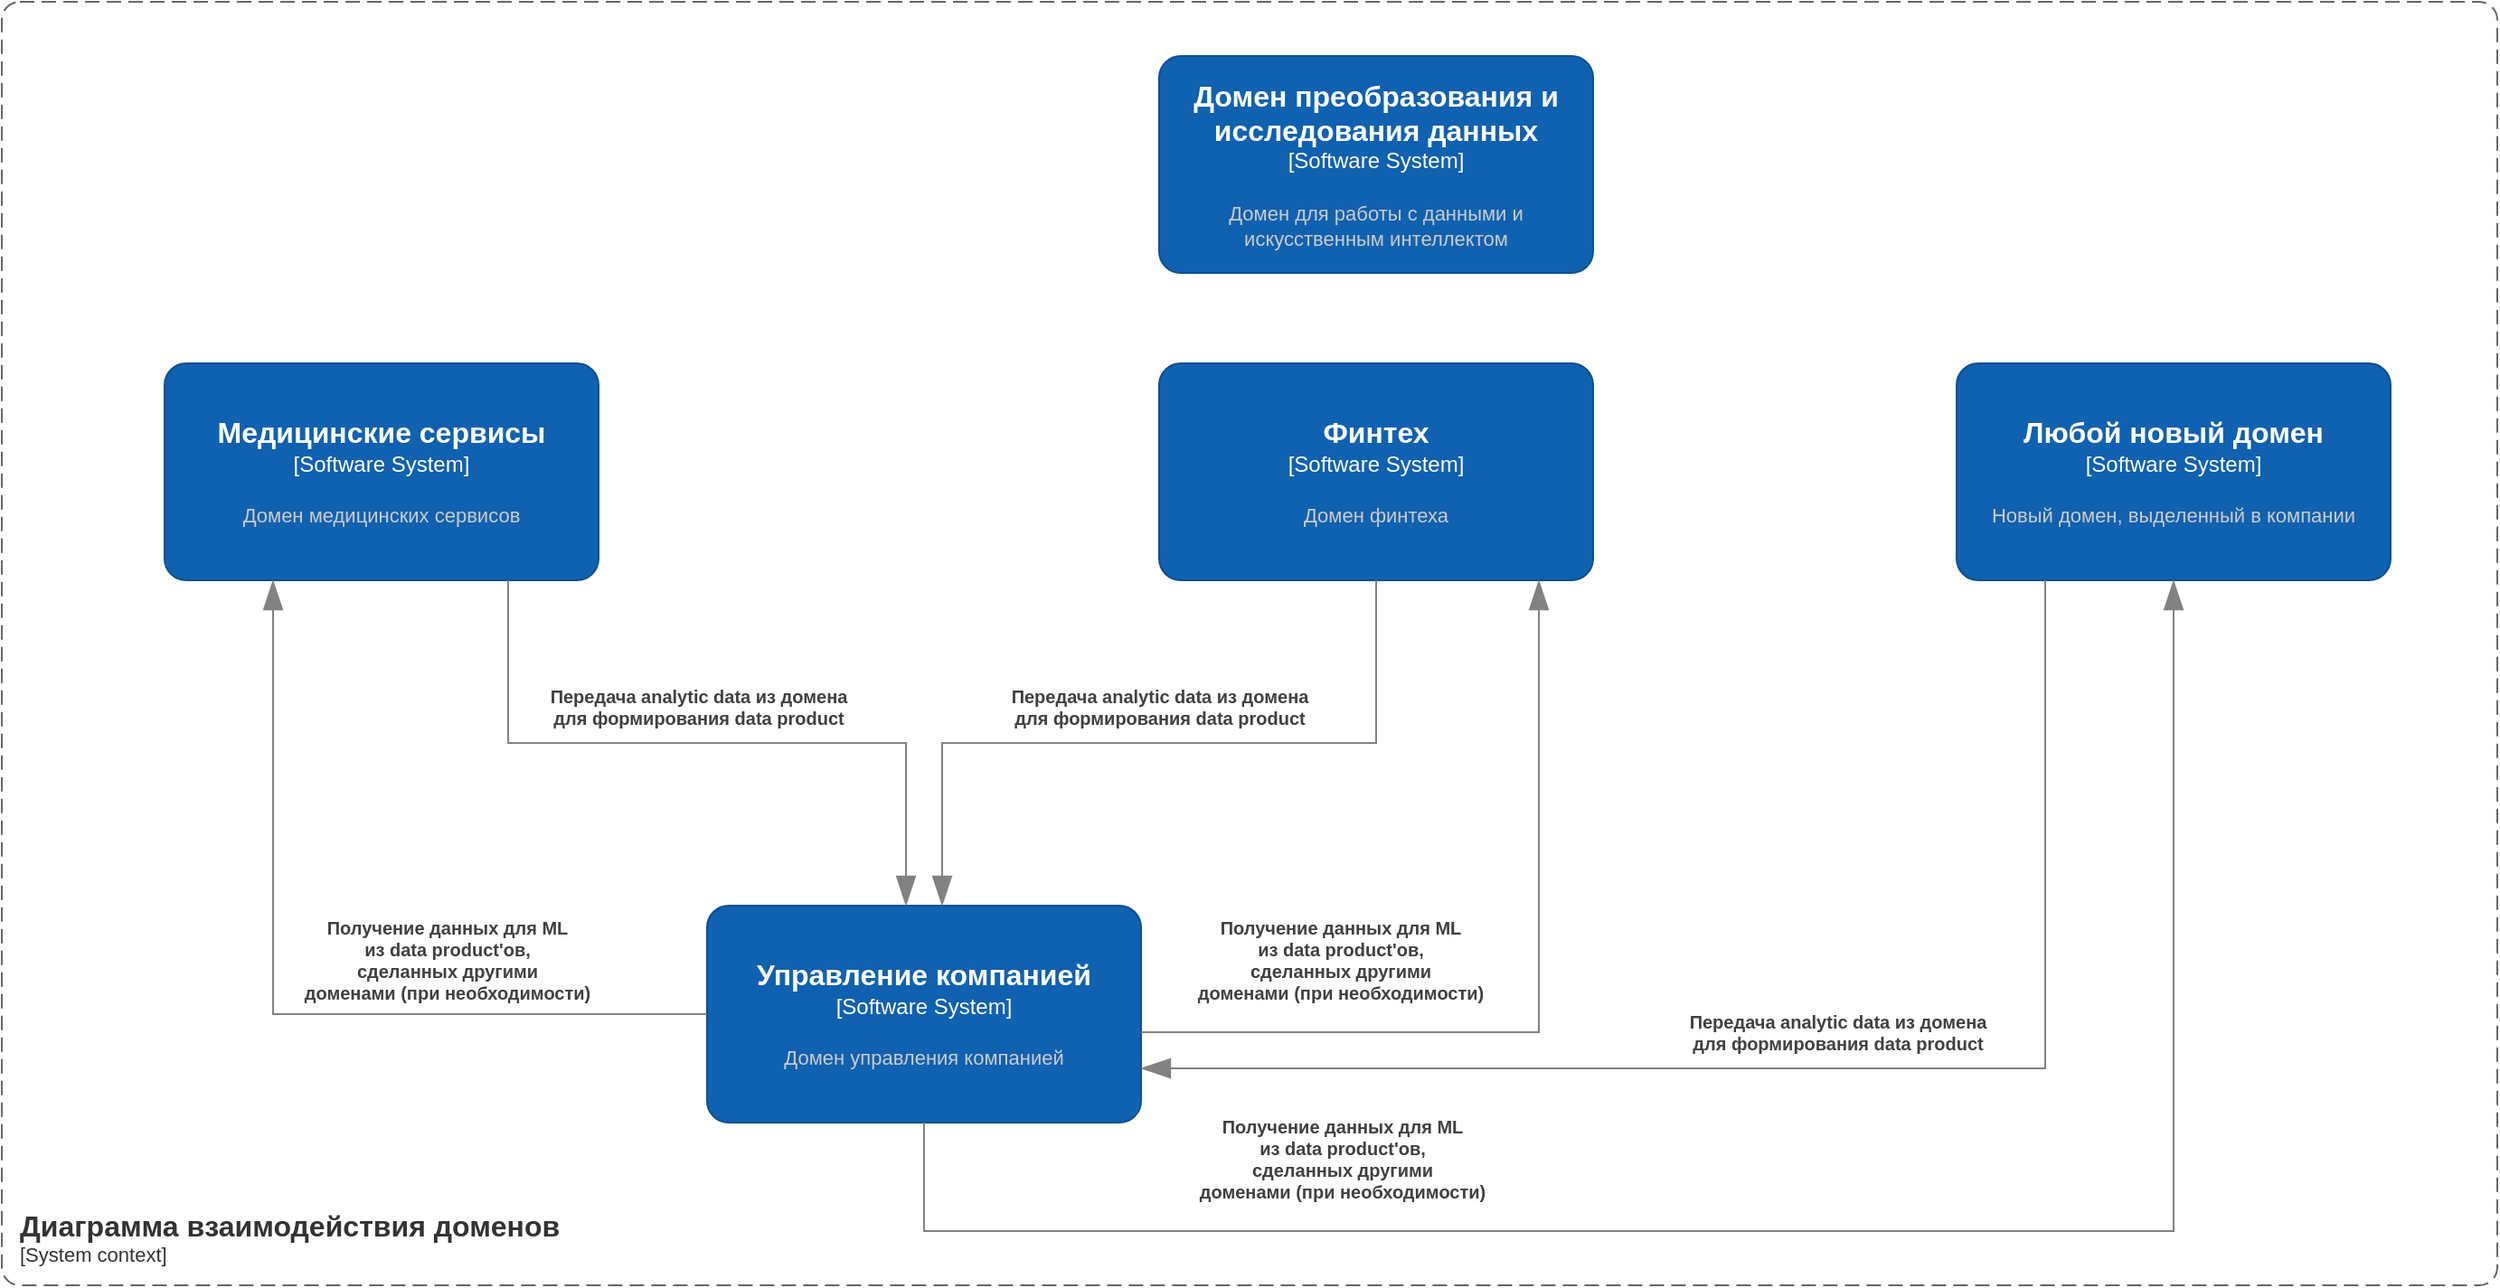 <mxfile version="24.5.3" type="device" pages="2">
  <diagram id="3ky2ZKjE9Fw4eW0I0_nD" name="1. Context">
    <mxGraphModel dx="1091" dy="1997" grid="1" gridSize="10" guides="1" tooltips="1" connect="1" arrows="1" fold="1" page="1" pageScale="1" pageWidth="827" pageHeight="1169" math="0" shadow="0">
      <root>
        <mxCell id="0" />
        <mxCell id="1" parent="0" />
        <object placeholders="1" c4Name="Медицинские сервисы" c4Type="Software System" c4Description="Домен медицинских сервисов" label="&lt;font style=&quot;font-size: 16px&quot;&gt;&lt;b&gt;%c4Name%&lt;/b&gt;&lt;/font&gt;&lt;div&gt;[%c4Type%]&lt;/div&gt;&lt;br&gt;&lt;div&gt;&lt;font style=&quot;font-size: 11px&quot;&gt;&lt;font color=&quot;#cccccc&quot;&gt;%c4Description%&lt;/font&gt;&lt;/div&gt;" id="b9iNj50nPmg6-GVQjhCT-1">
          <mxCell style="rounded=1;whiteSpace=wrap;html=1;labelBackgroundColor=none;fillColor=#1061B0;fontColor=#ffffff;align=center;arcSize=10;strokeColor=#0D5091;metaEdit=1;resizable=0;points=[[0.25,0,0],[0.5,0,0],[0.75,0,0],[1,0.25,0],[1,0.5,0],[1,0.75,0],[0.75,1,0],[0.5,1,0],[0.25,1,0],[0,0.75,0],[0,0.5,0],[0,0.25,0]];" parent="1" vertex="1">
            <mxGeometry x="250" y="-10" width="240" height="120" as="geometry" />
          </mxCell>
        </object>
        <object placeholders="1" c4Name="Финтех" c4Type="Software System" c4Description="Домен финтеха" label="&lt;font style=&quot;font-size: 16px&quot;&gt;&lt;b&gt;%c4Name%&lt;/b&gt;&lt;/font&gt;&lt;div&gt;[%c4Type%]&lt;/div&gt;&lt;br&gt;&lt;div&gt;&lt;font style=&quot;font-size: 11px&quot;&gt;&lt;font color=&quot;#cccccc&quot;&gt;%c4Description%&lt;/font&gt;&lt;/div&gt;" id="pVQNPm7yhpisb1YYBmBb-1">
          <mxCell style="rounded=1;whiteSpace=wrap;html=1;labelBackgroundColor=none;fillColor=#1061B0;fontColor=#ffffff;align=center;arcSize=10;strokeColor=#0D5091;metaEdit=1;resizable=0;points=[[0.25,0,0],[0.5,0,0],[0.75,0,0],[1,0.25,0],[1,0.5,0],[1,0.75,0],[0.75,1,0],[0.5,1,0],[0.25,1,0],[0,0.75,0],[0,0.5,0],[0,0.25,0]];" parent="1" vertex="1">
            <mxGeometry x="800" y="-10" width="240" height="120" as="geometry" />
          </mxCell>
        </object>
        <object placeholders="1" c4Name="Диаграмма взаимодействия доменов" c4Type="SystemScopeBoundary" c4Application="System context" label="&lt;font style=&quot;font-size: 16px&quot;&gt;&lt;b&gt;&lt;div style=&quot;text-align: left&quot;&gt;%c4Name%&lt;/div&gt;&lt;/b&gt;&lt;/font&gt;&lt;div style=&quot;text-align: left&quot;&gt;[%c4Application%]&lt;/div&gt;" id="Ip1G5R7UFYuoNZRAweGW-1">
          <mxCell style="rounded=1;fontSize=11;whiteSpace=wrap;html=1;dashed=1;arcSize=20;fillColor=none;strokeColor=#666666;fontColor=#333333;labelBackgroundColor=none;align=left;verticalAlign=bottom;labelBorderColor=none;spacingTop=0;spacing=10;dashPattern=8 4;metaEdit=1;rotatable=0;perimeter=rectanglePerimeter;noLabel=0;labelPadding=0;allowArrows=0;connectable=0;expand=0;recursiveResize=0;editable=1;pointerEvents=0;absoluteArcSize=1;points=[[0.25,0,0],[0.5,0,0],[0.75,0,0],[1,0.25,0],[1,0.5,0],[1,0.75,0],[0.75,1,0],[0.5,1,0],[0.25,1,0],[0,0.75,0],[0,0.5,0],[0,0.25,0]];" parent="1" vertex="1">
            <mxGeometry x="160" y="-210" width="1380" height="710" as="geometry" />
          </mxCell>
        </object>
        <object placeholders="1" c4Name="Управление компанией" c4Type="Software System" c4Description="Домен управления компанией" label="&lt;font style=&quot;font-size: 16px&quot;&gt;&lt;b&gt;%c4Name%&lt;/b&gt;&lt;/font&gt;&lt;div&gt;[%c4Type%]&lt;/div&gt;&lt;br&gt;&lt;div&gt;&lt;font style=&quot;font-size: 11px&quot;&gt;&lt;font color=&quot;#cccccc&quot;&gt;%c4Description%&lt;/font&gt;&lt;/div&gt;" id="FlWGXveU_tbfmM1V7WNa-1">
          <mxCell style="rounded=1;whiteSpace=wrap;html=1;labelBackgroundColor=none;fillColor=#1061B0;fontColor=#ffffff;align=center;arcSize=10;strokeColor=#0D5091;metaEdit=1;resizable=0;points=[[0.25,0,0],[0.5,0,0],[0.75,0,0],[1,0.25,0],[1,0.5,0],[1,0.75,0],[0.75,1,0],[0.5,1,0],[0.25,1,0],[0,0.75,0],[0,0.5,0],[0,0.25,0]];" parent="1" vertex="1">
            <mxGeometry x="550" y="290" width="240" height="120" as="geometry" />
          </mxCell>
        </object>
        <object placeholders="1" c4Type="Relationship" c4Description="Передача analytic data из домена &#xa;для формирования data product" label="&lt;div style=&quot;text-align: left&quot;&gt;&lt;div style=&quot;text-align: center&quot;&gt;&lt;b&gt;%c4Description%&lt;/b&gt;&lt;/div&gt;" id="2HTPEjko_nw1sM6mEbNp-2">
          <mxCell style="endArrow=blockThin;html=1;fontSize=10;fontColor=#404040;strokeWidth=1;endFill=1;strokeColor=#828282;elbow=vertical;metaEdit=1;endSize=14;startSize=14;jumpStyle=arc;jumpSize=16;rounded=0;edgeStyle=orthogonalEdgeStyle;" parent="1" source="b9iNj50nPmg6-GVQjhCT-1" target="FlWGXveU_tbfmM1V7WNa-1" edge="1">
            <mxGeometry x="-0.024" y="20" width="240" relative="1" as="geometry">
              <mxPoint x="180" y="440" as="sourcePoint" />
              <mxPoint x="420" y="440" as="targetPoint" />
              <Array as="points">
                <mxPoint x="440" y="200" />
                <mxPoint x="660" y="200" />
              </Array>
              <mxPoint as="offset" />
            </mxGeometry>
          </mxCell>
        </object>
        <object placeholders="1" c4Type="Relationship" c4Description="Передача analytic data из домена &#xa;для формирования data product" label="&lt;div style=&quot;text-align: left&quot;&gt;&lt;div style=&quot;text-align: center&quot;&gt;&lt;b&gt;%c4Description%&lt;/b&gt;&lt;/div&gt;" id="2HTPEjko_nw1sM6mEbNp-3">
          <mxCell style="endArrow=blockThin;html=1;fontSize=10;fontColor=#404040;strokeWidth=1;endFill=1;strokeColor=#828282;elbow=vertical;metaEdit=1;endSize=14;startSize=14;jumpStyle=arc;jumpSize=16;rounded=0;edgeStyle=orthogonalEdgeStyle;" parent="1" source="pVQNPm7yhpisb1YYBmBb-1" target="FlWGXveU_tbfmM1V7WNa-1" edge="1">
            <mxGeometry y="-20" width="240" relative="1" as="geometry">
              <mxPoint x="450" y="120" as="sourcePoint" />
              <mxPoint x="680" y="300" as="targetPoint" />
              <Array as="points">
                <mxPoint x="920" y="200" />
                <mxPoint x="680" y="200" />
              </Array>
              <mxPoint as="offset" />
            </mxGeometry>
          </mxCell>
        </object>
        <object placeholders="1" c4Type="Relationship" c4Description="Получение данных для ML &#xa;из data product&#39;ов, &#xa;сделанных другими &#xa;доменами (при необходимости)" label="&lt;div style=&quot;text-align: left&quot;&gt;&lt;div style=&quot;text-align: center&quot;&gt;&lt;b&gt;%c4Description%&lt;/b&gt;&lt;/div&gt;" id="2HTPEjko_nw1sM6mEbNp-4">
          <mxCell style="endArrow=blockThin;html=1;fontSize=10;fontColor=#404040;strokeWidth=1;endFill=1;strokeColor=#828282;elbow=vertical;metaEdit=1;endSize=14;startSize=14;jumpStyle=arc;jumpSize=16;rounded=0;edgeStyle=orthogonalEdgeStyle;" parent="1" source="FlWGXveU_tbfmM1V7WNa-1" target="b9iNj50nPmg6-GVQjhCT-1" edge="1">
            <mxGeometry x="-0.4" y="-30" width="240" relative="1" as="geometry">
              <mxPoint x="350" y="160" as="sourcePoint" />
              <mxPoint x="570" y="340" as="targetPoint" />
              <Array as="points">
                <mxPoint x="310" y="350" />
              </Array>
              <mxPoint as="offset" />
            </mxGeometry>
          </mxCell>
        </object>
        <object placeholders="1" c4Type="Relationship" c4Description="Получение данных для ML &#xa;из data product&#39;ов, &#xa;сделанных другими &#xa;доменами (при необходимости)" label="&lt;div style=&quot;text-align: left&quot;&gt;&lt;div style=&quot;text-align: center&quot;&gt;&lt;b&gt;%c4Description%&lt;/b&gt;&lt;/div&gt;" id="nBEmIkiapKQSr4-6EjVc-1">
          <mxCell style="endArrow=blockThin;html=1;fontSize=10;fontColor=#404040;strokeWidth=1;endFill=1;strokeColor=#828282;elbow=vertical;metaEdit=1;endSize=14;startSize=14;jumpStyle=arc;jumpSize=16;rounded=0;edgeStyle=orthogonalEdgeStyle;" parent="1" source="FlWGXveU_tbfmM1V7WNa-1" target="pVQNPm7yhpisb1YYBmBb-1" edge="1">
            <mxGeometry x="-0.532" y="40" width="240" relative="1" as="geometry">
              <mxPoint x="560" y="360" as="sourcePoint" />
              <mxPoint x="320" y="120" as="targetPoint" />
              <Array as="points">
                <mxPoint x="1010" y="360" />
              </Array>
              <mxPoint as="offset" />
            </mxGeometry>
          </mxCell>
        </object>
        <object placeholders="1" c4Name="Любой новый домен" c4Type="Software System" c4Description="Новый домен, выделенный в компании" label="&lt;font style=&quot;font-size: 16px&quot;&gt;&lt;b&gt;%c4Name%&lt;/b&gt;&lt;/font&gt;&lt;div&gt;[%c4Type%]&lt;/div&gt;&lt;br&gt;&lt;div&gt;&lt;font style=&quot;font-size: 11px&quot;&gt;&lt;font color=&quot;#cccccc&quot;&gt;%c4Description%&lt;/font&gt;&lt;/div&gt;" id="AhCYIghSfO1-hgehELbJ-1">
          <mxCell style="rounded=1;whiteSpace=wrap;html=1;labelBackgroundColor=none;fillColor=#1061B0;fontColor=#ffffff;align=center;arcSize=10;strokeColor=#0D5091;metaEdit=1;resizable=0;points=[[0.25,0,0],[0.5,0,0],[0.75,0,0],[1,0.25,0],[1,0.5,0],[1,0.75,0],[0.75,1,0],[0.5,1,0],[0.25,1,0],[0,0.75,0],[0,0.5,0],[0,0.25,0]];" parent="1" vertex="1">
            <mxGeometry x="1241" y="-10" width="240" height="120" as="geometry" />
          </mxCell>
        </object>
        <object placeholders="1" c4Type="Relationship" c4Description="Передача analytic data из домена &#xa;для формирования data product" label="&lt;div style=&quot;text-align: left&quot;&gt;&lt;div style=&quot;text-align: center&quot;&gt;&lt;b&gt;%c4Description%&lt;/b&gt;&lt;/div&gt;" id="AhCYIghSfO1-hgehELbJ-2">
          <mxCell style="endArrow=blockThin;html=1;fontSize=10;fontColor=#404040;strokeWidth=1;endFill=1;strokeColor=#828282;elbow=vertical;metaEdit=1;endSize=14;startSize=14;jumpStyle=arc;jumpSize=16;rounded=0;edgeStyle=orthogonalEdgeStyle;" parent="1" source="AhCYIghSfO1-hgehELbJ-1" target="FlWGXveU_tbfmM1V7WNa-1" edge="1">
            <mxGeometry y="-20" width="240" relative="1" as="geometry">
              <mxPoint x="930" y="120" as="sourcePoint" />
              <mxPoint x="690" y="300" as="targetPoint" />
              <Array as="points">
                <mxPoint x="1290" y="380" />
              </Array>
              <mxPoint as="offset" />
            </mxGeometry>
          </mxCell>
        </object>
        <object placeholders="1" c4Type="Relationship" c4Description="Получение данных для ML &#xa;из data product&#39;ов, &#xa;сделанных другими &#xa;доменами (при необходимости)" label="&lt;div style=&quot;text-align: left&quot;&gt;&lt;div style=&quot;text-align: center&quot;&gt;&lt;b&gt;%c4Description%&lt;/b&gt;&lt;/div&gt;" id="AhCYIghSfO1-hgehELbJ-3">
          <mxCell style="endArrow=blockThin;html=1;fontSize=10;fontColor=#404040;strokeWidth=1;endFill=1;strokeColor=#828282;elbow=vertical;metaEdit=1;endSize=14;startSize=14;jumpStyle=arc;jumpSize=16;rounded=0;edgeStyle=orthogonalEdgeStyle;" parent="1" source="FlWGXveU_tbfmM1V7WNa-1" target="AhCYIghSfO1-hgehELbJ-1" edge="1">
            <mxGeometry x="-0.478" y="40" width="240" relative="1" as="geometry">
              <mxPoint x="800" y="370" as="sourcePoint" />
              <mxPoint x="1020" y="120" as="targetPoint" />
              <Array as="points">
                <mxPoint x="670" y="470" />
                <mxPoint x="1361" y="470" />
              </Array>
              <mxPoint x="1" as="offset" />
            </mxGeometry>
          </mxCell>
        </object>
        <object placeholders="1" c4Name="Домен преобразования и исследования данных" c4Type="Software System" c4Description="Домен для работы с данными и искусственным интеллектом" label="&lt;font style=&quot;font-size: 16px&quot;&gt;&lt;b&gt;%c4Name%&lt;/b&gt;&lt;/font&gt;&lt;div&gt;[%c4Type%]&lt;/div&gt;&lt;br&gt;&lt;div&gt;&lt;font style=&quot;font-size: 11px&quot;&gt;&lt;font color=&quot;#cccccc&quot;&gt;%c4Description%&lt;/font&gt;&lt;/div&gt;" id="aZYmaHfS5p2yUib5SLxx-1">
          <mxCell style="rounded=1;whiteSpace=wrap;html=1;labelBackgroundColor=none;fillColor=#1061B0;fontColor=#ffffff;align=center;arcSize=10;strokeColor=#0D5091;metaEdit=1;resizable=0;points=[[0.25,0,0],[0.5,0,0],[0.75,0,0],[1,0.25,0],[1,0.5,0],[1,0.75,0],[0.75,1,0],[0.5,1,0],[0.25,1,0],[0,0.75,0],[0,0.5,0],[0,0.25,0]];" parent="1" vertex="1">
            <mxGeometry x="800" y="-180" width="240" height="120" as="geometry" />
          </mxCell>
        </object>
      </root>
    </mxGraphModel>
  </diagram>
  <diagram id="51zmUan4mFf6pz3q3UUt" name="2. Container">
    <mxGraphModel dx="3251" dy="-1667" grid="1" gridSize="10" guides="1" tooltips="1" connect="1" arrows="1" fold="1" page="1" pageScale="1" pageWidth="827" pageHeight="1169" math="0" shadow="0">
      <root>
        <mxCell id="0" />
        <mxCell id="1" parent="0" />
        <object placeholders="1" c4Name="Бэкенд медицинских сервисов-3" c4Type="Container" c4Technology="Java, Spring Boot" c4Description="Бэкенд медицинских сервисов-3" label="&lt;font style=&quot;font-size: 16px&quot;&gt;&lt;b&gt;%c4Name%&lt;/b&gt;&lt;/font&gt;&lt;div&gt;[%c4Type%: %c4Technology%]&lt;/div&gt;&lt;br&gt;&lt;div&gt;&lt;font style=&quot;font-size: 11px&quot;&gt;&lt;font color=&quot;#E6E6E6&quot;&gt;%c4Description%&lt;/font&gt;&lt;/div&gt;" id="q5P8Pr759PZ-WM4mgRXX-9">
          <mxCell style="rounded=1;whiteSpace=wrap;html=1;fontSize=11;labelBackgroundColor=none;fillColor=#23A2D9;fontColor=#ffffff;align=center;arcSize=19;strokeColor=#0E7DAD;metaEdit=1;resizable=0;points=[[0.25,0,0],[0.5,0,0],[0.75,0,0],[1,0.25,0],[1,0.5,0],[1,0.75,0],[0.75,1,0],[0.5,1,0],[0.25,1,0],[0,0.75,0],[0,0.5,0],[0,0.25,0]];" vertex="1" parent="1">
            <mxGeometry x="700" y="4231" width="240" height="120" as="geometry" />
          </mxCell>
        </object>
        <object placeholders="1" c4Name="Медицинские сервисы-db-3" c4Type="Container" c4Technology="PostgreSQL" c4Description="Структурированное хранилище данных" label="&lt;font style=&quot;font-size: 16px&quot;&gt;&lt;b&gt;%c4Name%&lt;/b&gt;&lt;/font&gt;&lt;div&gt;[%c4Type%:&amp;nbsp;%c4Technology%]&lt;/div&gt;&lt;br&gt;&lt;div&gt;&lt;font style=&quot;font-size: 11px&quot;&gt;&lt;font color=&quot;#E6E6E6&quot;&gt;%c4Description%&lt;/font&gt;&lt;/div&gt;" id="q5P8Pr759PZ-WM4mgRXX-10">
          <mxCell style="shape=cylinder3;size=15;whiteSpace=wrap;html=1;boundedLbl=1;rounded=0;labelBackgroundColor=none;fillColor=#23A2D9;fontSize=12;fontColor=#ffffff;align=center;strokeColor=#0E7DAD;metaEdit=1;points=[[0.5,0,0],[1,0.25,0],[1,0.5,0],[1,0.75,0],[0.5,1,0],[0,0.75,0],[0,0.5,0],[0,0.25,0]];resizable=1;resizeHeight=1;resizeWidth=1;" vertex="1" parent="1">
            <mxGeometry x="690" y="4461" width="260" height="150" as="geometry" />
          </mxCell>
        </object>
        <object placeholders="1" c4Type="Relationship" c4Technology="TCP" c4Description="Передача данных" label="&lt;div style=&quot;text-align: left&quot;&gt;&lt;div style=&quot;text-align: center&quot;&gt;&lt;b&gt;%c4Description%&lt;/b&gt;&lt;/div&gt;&lt;div style=&quot;text-align: center&quot;&gt;[%c4Technology%]&lt;/div&gt;&lt;/div&gt;" id="q5P8Pr759PZ-WM4mgRXX-11">
          <mxCell style="endArrow=blockThin;html=1;fontSize=10;fontColor=#404040;strokeWidth=1;endFill=1;strokeColor=#828282;elbow=vertical;metaEdit=1;endSize=14;startSize=14;jumpStyle=arc;jumpSize=16;rounded=0;edgeStyle=orthogonalEdgeStyle;" edge="1" parent="1" source="q5P8Pr759PZ-WM4mgRXX-9" target="q5P8Pr759PZ-WM4mgRXX-10">
            <mxGeometry x="0.125" y="60" width="240" relative="1" as="geometry">
              <mxPoint x="1010" y="4301" as="sourcePoint" />
              <mxPoint x="1010" y="4461" as="targetPoint" />
              <Array as="points">
                <mxPoint x="820" y="4401" />
                <mxPoint x="820" y="4401" />
              </Array>
              <mxPoint as="offset" />
            </mxGeometry>
          </mxCell>
        </object>
        <object placeholders="1" c4Type="Relationship" c4Technology="TCP" c4Description="Передача сырых данных" label="&lt;div style=&quot;text-align: left&quot;&gt;&lt;div style=&quot;text-align: center&quot;&gt;&lt;b&gt;%c4Description%&lt;/b&gt;&lt;/div&gt;&lt;div style=&quot;text-align: center&quot;&gt;[%c4Technology%]&lt;/div&gt;&lt;/div&gt;" id="q5P8Pr759PZ-WM4mgRXX-15">
          <mxCell style="endArrow=blockThin;html=1;fontSize=10;fontColor=#404040;strokeWidth=1;endFill=1;strokeColor=#828282;elbow=vertical;metaEdit=1;endSize=14;startSize=14;jumpStyle=arc;jumpSize=16;rounded=0;edgeStyle=orthogonalEdgeStyle;" edge="1" parent="1" source="q5P8Pr759PZ-WM4mgRXX-10" target="q5P8Pr759PZ-WM4mgRXX-119">
            <mxGeometry x="-0.2" y="80" width="240" relative="1" as="geometry">
              <mxPoint x="820" y="4821" as="sourcePoint" />
              <mxPoint x="1000" y="5021" as="targetPoint" />
              <Array as="points" />
              <mxPoint as="offset" />
            </mxGeometry>
          </mxCell>
        </object>
        <object placeholders="1" c4Name="Медицинские сервисы" c4Type="SystemScopeBoundary" c4Application="Архитектура" label="&lt;font style=&quot;font-size: 16px&quot;&gt;&lt;b&gt;&lt;div style=&quot;text-align: left&quot;&gt;%c4Name%&lt;/div&gt;&lt;/b&gt;&lt;/font&gt;&lt;div style=&quot;text-align: left&quot;&gt;[%c4Application%]&lt;/div&gt;" id="q5P8Pr759PZ-WM4mgRXX-28">
          <mxCell style="rounded=1;fontSize=11;whiteSpace=wrap;html=1;dashed=1;arcSize=20;fillColor=none;strokeColor=#666666;fontColor=#333333;labelBackgroundColor=none;align=left;verticalAlign=bottom;labelBorderColor=none;spacingTop=0;spacing=10;dashPattern=8 4;metaEdit=1;rotatable=0;perimeter=rectanglePerimeter;noLabel=0;labelPadding=0;allowArrows=0;connectable=0;expand=0;recursiveResize=0;editable=1;pointerEvents=0;absoluteArcSize=1;points=[[0.25,0,0],[0.5,0,0],[0.75,0,0],[1,0.25,0],[1,0.5,0],[1,0.75,0],[0.75,1,0],[0.5,1,0],[0.25,1,0],[0,0.75,0],[0,0.5,0],[0,0.25,0]];" vertex="1" parent="1">
            <mxGeometry x="-420" y="4161" width="1890" height="1219" as="geometry" />
          </mxCell>
        </object>
        <object placeholders="1" c4Name="Потребитель данных" c4Type="Person" c4Description="" label="&lt;font style=&quot;font-size: 16px&quot;&gt;&lt;b&gt;%c4Name%&lt;/b&gt;&lt;/font&gt;&lt;div&gt;[%c4Type%]&lt;/div&gt;&lt;br&gt;&lt;div&gt;&lt;font style=&quot;font-size: 11px&quot;&gt;&lt;font color=&quot;#cccccc&quot;&gt;%c4Description%&lt;/font&gt;&lt;/div&gt;" id="q5P8Pr759PZ-WM4mgRXX-31">
          <mxCell style="html=1;fontSize=11;dashed=0;whiteSpace=wrap;fillColor=#083F75;strokeColor=#06315C;fontColor=#ffffff;shape=mxgraph.c4.person2;align=center;metaEdit=1;points=[[0.5,0,0],[1,0.5,0],[1,0.75,0],[0.75,1,0],[0.5,1,0],[0.25,1,0],[0,0.75,0],[0,0.5,0]];resizable=0;" vertex="1" parent="1">
            <mxGeometry x="1610" y="6270" width="200" height="180" as="geometry" />
          </mxCell>
        </object>
        <object placeholders="1" c4Type="Relationship" c4Description="Работа с data product" label="&lt;div style=&quot;text-align: left&quot;&gt;&lt;div style=&quot;text-align: center&quot;&gt;&lt;b&gt;%c4Description%&lt;/b&gt;&lt;/div&gt;" id="q5P8Pr759PZ-WM4mgRXX-32">
          <mxCell style="endArrow=blockThin;html=1;fontSize=10;fontColor=#404040;strokeWidth=1;endFill=1;strokeColor=#828282;elbow=vertical;metaEdit=1;endSize=14;startSize=14;jumpStyle=arc;jumpSize=16;rounded=0;edgeStyle=orthogonalEdgeStyle;" edge="1" parent="1" source="q5P8Pr759PZ-WM4mgRXX-31" target="q5P8Pr759PZ-WM4mgRXX-33">
            <mxGeometry x="-0.111" y="-60" width="240" relative="1" as="geometry">
              <mxPoint x="585" y="5712" as="sourcePoint" />
              <mxPoint x="905" y="5620" as="targetPoint" />
              <mxPoint as="offset" />
            </mxGeometry>
          </mxCell>
        </object>
        <object placeholders="1" c4Type="Web-портал" c4Container="Container" c4Technology="Datahub-frontend" c4Description="Общая витрина данных" label="&lt;font style=&quot;font-size: 16px&quot;&gt;&lt;b&gt;%c4Type%&lt;/b&gt;&lt;/font&gt;&lt;div&gt;[%c4Container%:&amp;nbsp;%c4Technology%]&lt;/div&gt;&lt;br&gt;&lt;div&gt;&lt;font style=&quot;font-size: 11px&quot;&gt;&lt;font color=&quot;#E6E6E6&quot;&gt;%c4Description%&lt;/font&gt;&lt;/div&gt;" id="q5P8Pr759PZ-WM4mgRXX-33">
          <mxCell style="shape=mxgraph.c4.webBrowserContainer2;whiteSpace=wrap;html=1;boundedLbl=1;rounded=0;labelBackgroundColor=none;strokeColor=#118ACD;fillColor=#23A2D9;strokeColor=#118ACD;strokeColor2=#0E7DAD;fontSize=12;fontColor=#ffffff;align=center;metaEdit=1;points=[[0.5,0,0],[1,0.25,0],[1,0.5,0],[1,0.75,0],[0.5,1,0],[0,0.75,0],[0,0.5,0],[0,0.25,0]];resizable=0;" vertex="1" parent="1">
            <mxGeometry x="1590" y="5990" width="240" height="160" as="geometry" />
          </mxCell>
        </object>
        <object placeholders="1" c4Type="Relationship" c4Technology="TCP" c4Description="Передача данных" label="&lt;div style=&quot;text-align: left&quot;&gt;&lt;div style=&quot;text-align: center&quot;&gt;&lt;b&gt;%c4Description%&lt;/b&gt;&lt;/div&gt;&lt;div style=&quot;text-align: center&quot;&gt;[%c4Technology%]&lt;/div&gt;&lt;/div&gt;" id="q5P8Pr759PZ-WM4mgRXX-39">
          <mxCell style="endArrow=blockThin;html=1;fontSize=10;fontColor=#404040;strokeWidth=1;endFill=1;strokeColor=#828282;elbow=vertical;metaEdit=1;endSize=14;startSize=14;jumpStyle=arc;jumpSize=16;rounded=0;edgeStyle=orthogonalEdgeStyle;" edge="1" parent="1" source="q5P8Pr759PZ-WM4mgRXX-33" target="q5P8Pr759PZ-WM4mgRXX-43">
            <mxGeometry x="-0.333" y="-50" width="240" relative="1" as="geometry">
              <mxPoint x="1270" y="5600" as="sourcePoint" />
              <mxPoint x="670" y="5320" as="targetPoint" />
              <Array as="points" />
              <mxPoint y="1" as="offset" />
            </mxGeometry>
          </mxCell>
        </object>
        <object placeholders="1" c4Name="Datahub" c4Type="Container" c4Technology="Datahub" c4Description="Datahub, включающий в data product&#39;ы всех доменов" label="&lt;font style=&quot;font-size: 16px&quot;&gt;&lt;b&gt;%c4Name%&lt;/b&gt;&lt;/font&gt;&lt;div&gt;[%c4Type%: %c4Technology%]&lt;/div&gt;&lt;br&gt;&lt;div&gt;&lt;font style=&quot;font-size: 11px&quot;&gt;&lt;font color=&quot;#E6E6E6&quot;&gt;%c4Description%&lt;/font&gt;&lt;/div&gt;" id="q5P8Pr759PZ-WM4mgRXX-43">
          <mxCell style="rounded=1;whiteSpace=wrap;html=1;fontSize=11;labelBackgroundColor=none;fillColor=#23A2D9;fontColor=#ffffff;align=center;arcSize=10;strokeColor=#0E7DAD;metaEdit=1;resizable=0;points=[[0.25,0,0],[0.5,0,0],[0.75,0,0],[1,0.25,0],[1,0.5,0],[1,0.75,0],[0.75,1,0],[0.5,1,0],[0.25,1,0],[0,0.75,0],[0,0.5,0],[0,0.25,0]];" vertex="1" parent="1">
            <mxGeometry x="1590" y="5760" width="240" height="120" as="geometry" />
          </mxCell>
        </object>
        <object placeholders="1" c4Type="Relationship" c4Technology="TCP" c4Description="Передача данных из lakehouse в datahub" label="&lt;div style=&quot;text-align: left&quot;&gt;&lt;div style=&quot;text-align: center&quot;&gt;&lt;b&gt;%c4Description%&lt;/b&gt;&lt;/div&gt;&lt;div style=&quot;text-align: center&quot;&gt;[%c4Technology%]&lt;/div&gt;&lt;/div&gt;" id="q5P8Pr759PZ-WM4mgRXX-44">
          <mxCell style="endArrow=blockThin;html=1;fontSize=10;fontColor=#404040;strokeWidth=1;endFill=1;strokeColor=#828282;elbow=vertical;metaEdit=1;endSize=14;startSize=14;jumpStyle=arc;jumpSize=16;rounded=0;edgeStyle=orthogonalEdgeStyle;" edge="1" parent="1" source="q5P8Pr759PZ-WM4mgRXX-64" target="q5P8Pr759PZ-WM4mgRXX-43">
            <mxGeometry x="-0.553" y="110" width="240" relative="1" as="geometry">
              <mxPoint x="860.077" y="5340" as="sourcePoint" />
              <mxPoint x="1560" y="5220" as="targetPoint" />
              <Array as="points">
                <mxPoint x="820" y="5810" />
              </Array>
              <mxPoint as="offset" />
            </mxGeometry>
          </mxCell>
        </object>
        <object placeholders="1" c4Name="Бэкенд медицинских сервисов-2" c4Type="Container" c4Technology="Java, Spring Boot" c4Description="Бэкенд медицинских сервисов-2" label="&lt;font style=&quot;font-size: 16px&quot;&gt;&lt;b&gt;%c4Name%&lt;/b&gt;&lt;/font&gt;&lt;div&gt;[%c4Type%: %c4Technology%]&lt;/div&gt;&lt;br&gt;&lt;div&gt;&lt;font style=&quot;font-size: 11px&quot;&gt;&lt;font color=&quot;#E6E6E6&quot;&gt;%c4Description%&lt;/font&gt;&lt;/div&gt;" id="q5P8Pr759PZ-WM4mgRXX-46">
          <mxCell style="rounded=1;whiteSpace=wrap;html=1;fontSize=11;labelBackgroundColor=none;fillColor=#23A2D9;fontColor=#ffffff;align=center;arcSize=19;strokeColor=#0E7DAD;metaEdit=1;resizable=0;points=[[0.25,0,0],[0.5,0,0],[0.75,0,0],[1,0.25,0],[1,0.5,0],[1,0.75,0],[0.75,1,0],[0.5,1,0],[0.25,1,0],[0,0.75,0],[0,0.5,0],[0,0.25,0]];" vertex="1" parent="1">
            <mxGeometry x="370" y="4231" width="240" height="120" as="geometry" />
          </mxCell>
        </object>
        <object placeholders="1" c4Name="Бэкенд медицинских сервисов-1" c4Type="Container" c4Technology="Java, Spring Boot" c4Description="Бэкенд медицинских сервисов-1" label="&lt;font style=&quot;font-size: 16px&quot;&gt;&lt;b&gt;%c4Name%&lt;/b&gt;&lt;/font&gt;&lt;div&gt;[%c4Type%: %c4Technology%]&lt;/div&gt;&lt;br&gt;&lt;div&gt;&lt;font style=&quot;font-size: 11px&quot;&gt;&lt;font color=&quot;#E6E6E6&quot;&gt;%c4Description%&lt;/font&gt;&lt;/div&gt;" id="q5P8Pr759PZ-WM4mgRXX-47">
          <mxCell style="rounded=1;whiteSpace=wrap;html=1;fontSize=11;labelBackgroundColor=none;fillColor=#23A2D9;fontColor=#ffffff;align=center;arcSize=19;strokeColor=#0E7DAD;metaEdit=1;resizable=0;points=[[0.25,0,0],[0.5,0,0],[0.75,0,0],[1,0.25,0],[1,0.5,0],[1,0.75,0],[0.75,1,0],[0.5,1,0],[0.25,1,0],[0,0.75,0],[0,0.5,0],[0,0.25,0]];" vertex="1" parent="1">
            <mxGeometry x="50" y="4231" width="240" height="120" as="geometry" />
          </mxCell>
        </object>
        <object placeholders="1" c4Name="Медицинские сервисы-db-2" c4Type="Container" c4Technology="PostgreSQL" c4Description="Структурированное хранилище данных" label="&lt;font style=&quot;font-size: 16px&quot;&gt;&lt;b&gt;%c4Name%&lt;/b&gt;&lt;/font&gt;&lt;div&gt;[%c4Type%:&amp;nbsp;%c4Technology%]&lt;/div&gt;&lt;br&gt;&lt;div&gt;&lt;font style=&quot;font-size: 11px&quot;&gt;&lt;font color=&quot;#E6E6E6&quot;&gt;%c4Description%&lt;/font&gt;&lt;/div&gt;" id="q5P8Pr759PZ-WM4mgRXX-48">
          <mxCell style="shape=cylinder3;size=15;whiteSpace=wrap;html=1;boundedLbl=1;rounded=0;labelBackgroundColor=none;fillColor=#23A2D9;fontSize=12;fontColor=#ffffff;align=center;strokeColor=#0E7DAD;metaEdit=1;points=[[0.5,0,0],[1,0.25,0],[1,0.5,0],[1,0.75,0],[0.5,1,0],[0,0.75,0],[0,0.5,0],[0,0.25,0]];resizable=1;resizeHeight=1;resizeWidth=1;" vertex="1" parent="1">
            <mxGeometry x="360" y="4461" width="260" height="150" as="geometry" />
          </mxCell>
        </object>
        <object placeholders="1" c4Type="Relationship" c4Technology="TCP" c4Description="Передача данных" label="&lt;div style=&quot;text-align: left&quot;&gt;&lt;div style=&quot;text-align: center&quot;&gt;&lt;b&gt;%c4Description%&lt;/b&gt;&lt;/div&gt;&lt;div style=&quot;text-align: center&quot;&gt;[%c4Technology%]&lt;/div&gt;&lt;/div&gt;" id="q5P8Pr759PZ-WM4mgRXX-49">
          <mxCell style="endArrow=blockThin;html=1;fontSize=10;fontColor=#404040;strokeWidth=1;endFill=1;strokeColor=#828282;elbow=vertical;metaEdit=1;endSize=14;startSize=14;jumpStyle=arc;jumpSize=16;rounded=0;edgeStyle=orthogonalEdgeStyle;" edge="1" parent="1" source="q5P8Pr759PZ-WM4mgRXX-46" target="q5P8Pr759PZ-WM4mgRXX-48">
            <mxGeometry x="0.125" y="60" width="240" relative="1" as="geometry">
              <mxPoint x="489.38" y="4361" as="sourcePoint" />
              <mxPoint x="489.38" y="4471" as="targetPoint" />
              <Array as="points" />
              <mxPoint as="offset" />
            </mxGeometry>
          </mxCell>
        </object>
        <object placeholders="1" c4Name="Медицинские сервисы-db-1" c4Type="Container" c4Technology="PostgreSQL" c4Description="Структурированное хранилище данных" label="&lt;font style=&quot;font-size: 16px&quot;&gt;&lt;b&gt;%c4Name%&lt;/b&gt;&lt;/font&gt;&lt;div&gt;[%c4Type%:&amp;nbsp;%c4Technology%]&lt;/div&gt;&lt;br&gt;&lt;div&gt;&lt;font style=&quot;font-size: 11px&quot;&gt;&lt;font color=&quot;#E6E6E6&quot;&gt;%c4Description%&lt;/font&gt;&lt;/div&gt;" id="q5P8Pr759PZ-WM4mgRXX-50">
          <mxCell style="shape=cylinder3;size=15;whiteSpace=wrap;html=1;boundedLbl=1;rounded=0;labelBackgroundColor=none;fillColor=#23A2D9;fontSize=12;fontColor=#ffffff;align=center;strokeColor=#0E7DAD;metaEdit=1;points=[[0.5,0,0],[1,0.25,0],[1,0.5,0],[1,0.75,0],[0.5,1,0],[0,0.75,0],[0,0.5,0],[0,0.25,0]];resizable=1;resizeHeight=1;resizeWidth=1;" vertex="1" parent="1">
            <mxGeometry x="40" y="4461" width="260" height="150" as="geometry" />
          </mxCell>
        </object>
        <object placeholders="1" c4Type="Relationship" c4Technology="TCP" c4Description="Передача данных" label="&lt;div style=&quot;text-align: left&quot;&gt;&lt;div style=&quot;text-align: center&quot;&gt;&lt;b&gt;%c4Description%&lt;/b&gt;&lt;/div&gt;&lt;div style=&quot;text-align: center&quot;&gt;[%c4Technology%]&lt;/div&gt;&lt;/div&gt;" id="q5P8Pr759PZ-WM4mgRXX-51">
          <mxCell style="endArrow=blockThin;html=1;fontSize=10;fontColor=#404040;strokeWidth=1;endFill=1;strokeColor=#828282;elbow=vertical;metaEdit=1;endSize=14;startSize=14;jumpStyle=arc;jumpSize=16;rounded=0;edgeStyle=orthogonalEdgeStyle;" edge="1" parent="1" target="q5P8Pr759PZ-WM4mgRXX-50" source="q5P8Pr759PZ-WM4mgRXX-47">
            <mxGeometry x="0.125" y="60" width="240" relative="1" as="geometry">
              <mxPoint x="170" y="4351" as="sourcePoint" />
              <mxPoint x="169.38" y="4471" as="targetPoint" />
              <Array as="points" />
              <mxPoint as="offset" />
            </mxGeometry>
          </mxCell>
        </object>
        <object placeholders="1" c4Type="Relationship" c4Technology="TCP" c4Description="Передача сырых данных" label="&lt;div style=&quot;text-align: left&quot;&gt;&lt;div style=&quot;text-align: center&quot;&gt;&lt;b&gt;%c4Description%&lt;/b&gt;&lt;/div&gt;&lt;div style=&quot;text-align: center&quot;&gt;[%c4Technology%]&lt;/div&gt;&lt;/div&gt;" id="q5P8Pr759PZ-WM4mgRXX-52">
          <mxCell style="endArrow=blockThin;html=1;fontSize=10;fontColor=#404040;strokeWidth=1;endFill=1;strokeColor=#828282;elbow=vertical;metaEdit=1;endSize=14;startSize=14;jumpStyle=arc;jumpSize=16;rounded=0;edgeStyle=orthogonalEdgeStyle;" edge="1" parent="1" source="q5P8Pr759PZ-WM4mgRXX-48" target="q5P8Pr759PZ-WM4mgRXX-119">
            <mxGeometry x="-0.063" y="30" width="240" relative="1" as="geometry">
              <mxPoint x="830" y="4621" as="sourcePoint" />
              <mxPoint x="830" y="4971" as="targetPoint" />
              <Array as="points">
                <mxPoint x="510" y="4700" />
                <mxPoint x="800" y="4700" />
              </Array>
              <mxPoint as="offset" />
            </mxGeometry>
          </mxCell>
        </object>
        <object placeholders="1" c4Type="Relationship" c4Technology="TCP" c4Description="Передача сырых данных" label="&lt;div style=&quot;text-align: left&quot;&gt;&lt;div style=&quot;text-align: center&quot;&gt;&lt;b&gt;%c4Description%&lt;/b&gt;&lt;/div&gt;&lt;div style=&quot;text-align: center&quot;&gt;[%c4Technology%]&lt;/div&gt;&lt;/div&gt;" id="q5P8Pr759PZ-WM4mgRXX-53">
          <mxCell style="endArrow=blockThin;html=1;fontSize=10;fontColor=#404040;strokeWidth=1;endFill=1;strokeColor=#828282;elbow=vertical;metaEdit=1;endSize=14;startSize=14;jumpStyle=arc;jumpSize=16;rounded=0;edgeStyle=orthogonalEdgeStyle;" edge="1" parent="1" source="q5P8Pr759PZ-WM4mgRXX-50" target="q5P8Pr759PZ-WM4mgRXX-119">
            <mxGeometry x="-0.393" y="20" width="240" relative="1" as="geometry">
              <mxPoint x="520" y="4621" as="sourcePoint" />
              <mxPoint x="830" y="4971" as="targetPoint" />
              <Array as="points">
                <mxPoint x="160" y="4720" />
                <mxPoint x="760" y="4720" />
              </Array>
              <mxPoint as="offset" />
            </mxGeometry>
          </mxCell>
        </object>
        <object placeholders="1" c4Name="Data scientist" c4Type="Person" c4Description="Data scientist в домене медицинских сервисов" label="&lt;font style=&quot;font-size: 16px&quot;&gt;&lt;b&gt;%c4Name%&lt;/b&gt;&lt;/font&gt;&lt;div&gt;[%c4Type%]&lt;/div&gt;&lt;br&gt;&lt;div&gt;&lt;font style=&quot;font-size: 11px&quot;&gt;&lt;font color=&quot;#cccccc&quot;&gt;%c4Description%&lt;/font&gt;&lt;/div&gt;" id="q5P8Pr759PZ-WM4mgRXX-57">
          <mxCell style="html=1;fontSize=11;dashed=0;whiteSpace=wrap;fillColor=#083F75;strokeColor=#06315C;fontColor=#ffffff;shape=mxgraph.c4.person2;align=center;metaEdit=1;points=[[0.5,0,0],[1,0.5,0],[1,0.75,0],[0.75,1,0],[0.5,1,0],[0.25,1,0],[0,0.75,0],[0,0.5,0]];resizable=0;" vertex="1" parent="1">
            <mxGeometry x="-260" y="5100" width="200" height="180" as="geometry" />
          </mxCell>
        </object>
        <object placeholders="1" c4Type="Relationship" c4Description="Получение токена для обращения к Data lakehouse" label="&lt;div style=&quot;text-align: left&quot;&gt;&lt;div style=&quot;text-align: center&quot;&gt;&lt;b&gt;%c4Description%&lt;/b&gt;&lt;/div&gt;" id="q5P8Pr759PZ-WM4mgRXX-58">
          <mxCell style="endArrow=blockThin;html=1;fontSize=10;fontColor=#404040;strokeWidth=1;endFill=1;strokeColor=#828282;elbow=vertical;metaEdit=1;endSize=14;startSize=14;jumpStyle=arc;jumpSize=16;rounded=0;edgeStyle=orthogonalEdgeStyle;" edge="1" parent="1" source="q5P8Pr759PZ-WM4mgRXX-66" target="q5P8Pr759PZ-WM4mgRXX-118">
            <mxGeometry x="-0.35" y="78" width="240" relative="1" as="geometry">
              <mxPoint x="1160" y="5920" as="sourcePoint" />
              <mxPoint x="1160" y="5830" as="targetPoint" />
              <mxPoint x="-3" y="-20" as="offset" />
              <Array as="points">
                <mxPoint x="245" y="4960" />
                <mxPoint x="245" y="5030" />
              </Array>
            </mxGeometry>
          </mxCell>
        </object>
        <object placeholders="1" c4Name="Data Engineer" c4Type="Person" c4Description="Data Engineer в домене медицинских сервисов" label="&lt;font style=&quot;font-size: 16px&quot;&gt;&lt;b&gt;%c4Name%&lt;/b&gt;&lt;/font&gt;&lt;div&gt;[%c4Type%]&lt;/div&gt;&lt;br&gt;&lt;div&gt;&lt;font style=&quot;font-size: 11px&quot;&gt;&lt;font color=&quot;#cccccc&quot;&gt;%c4Description%&lt;/font&gt;&lt;/div&gt;" id="q5P8Pr759PZ-WM4mgRXX-59">
          <mxCell style="html=1;fontSize=11;dashed=0;whiteSpace=wrap;fillColor=#083F75;strokeColor=#06315C;fontColor=#ffffff;shape=mxgraph.c4.person2;align=center;metaEdit=1;points=[[0.5,0,0],[1,0.5,0],[1,0.75,0],[0.75,1,0],[0.5,1,0],[0.25,1,0],[0,0.75,0],[0,0.5,0]];resizable=0;" vertex="1" parent="1">
            <mxGeometry x="340" y="5171" width="200" height="180" as="geometry" />
          </mxCell>
        </object>
        <object placeholders="1" c4Type="Relationship" c4Description="Использование данных из сервисов&#xa;для создания data product" label="&lt;div style=&quot;text-align: left&quot;&gt;&lt;div style=&quot;text-align: center&quot;&gt;&lt;b&gt;%c4Description%&lt;/b&gt;&lt;/div&gt;" id="q5P8Pr759PZ-WM4mgRXX-61">
          <mxCell style="endArrow=blockThin;html=1;fontSize=10;fontColor=#404040;strokeWidth=1;endFill=1;strokeColor=#828282;elbow=vertical;metaEdit=1;endSize=14;startSize=14;jumpStyle=arc;jumpSize=16;rounded=0;edgeStyle=orthogonalEdgeStyle;" edge="1" parent="1" source="q5P8Pr759PZ-WM4mgRXX-59" target="q5P8Pr759PZ-WM4mgRXX-119">
            <mxGeometry x="-0.356" y="20" width="240" relative="1" as="geometry">
              <mxPoint x="440" y="4865" as="sourcePoint" />
              <mxPoint x="700" y="4865" as="targetPoint" />
              <mxPoint as="offset" />
              <Array as="points">
                <mxPoint x="440" y="5140" />
                <mxPoint x="780" y="5140" />
              </Array>
            </mxGeometry>
          </mxCell>
        </object>
        <object placeholders="1" c4Type="Relationship" c4Description="Структурированные данные, подготовленные Data Enginner&#39;ом" label="&lt;div style=&quot;text-align: left&quot;&gt;&lt;div style=&quot;text-align: center&quot;&gt;&lt;b&gt;%c4Description%&lt;/b&gt;&lt;/div&gt;" id="q5P8Pr759PZ-WM4mgRXX-62">
          <mxCell style="endArrow=blockThin;html=1;fontSize=10;fontColor=#404040;strokeWidth=1;endFill=1;strokeColor=#828282;elbow=vertical;metaEdit=1;endSize=14;startSize=14;jumpStyle=arc;jumpSize=16;rounded=0;edgeStyle=orthogonalEdgeStyle;" edge="1" parent="1" target="q5P8Pr759PZ-WM4mgRXX-64">
            <mxGeometry y="180" width="240" relative="1" as="geometry">
              <mxPoint x="820.0" y="4970" as="sourcePoint" />
              <mxPoint x="960" y="4865" as="targetPoint" />
              <mxPoint as="offset" />
              <Array as="points">
                <mxPoint x="820" y="5020" />
                <mxPoint x="820" y="5020" />
              </Array>
            </mxGeometry>
          </mxCell>
        </object>
        <object placeholders="1" c4Name="Datahub-Dremio Connector" c4Type="Container" c4Technology="Datahub-Dremio Connector" c4Description="Встроенный в Datahub connector для получения данных из Dremio" label="&lt;font style=&quot;font-size: 16px&quot;&gt;&lt;b&gt;%c4Name%&lt;/b&gt;&lt;/font&gt;&lt;div&gt;[%c4Type%: %c4Technology%]&lt;/div&gt;&lt;br&gt;&lt;div&gt;&lt;font style=&quot;font-size: 11px&quot;&gt;&lt;font color=&quot;#E6E6E6&quot;&gt;%c4Description%&lt;/font&gt;&lt;/div&gt;" id="q5P8Pr759PZ-WM4mgRXX-64">
          <mxCell style="rounded=1;whiteSpace=wrap;html=1;fontSize=11;labelBackgroundColor=none;fillColor=#23A2D9;fontColor=#ffffff;align=center;arcSize=19;strokeColor=#0E7DAD;metaEdit=1;resizable=0;points=[[0.25,0,0],[0.5,0,0],[0.75,0,0],[1,0.25,0],[1,0.5,0],[1,0.75,0],[0.75,1,0],[0.5,1,0],[0.25,1,0],[0,0.75,0],[0,0.5,0],[0,0.25,0]];" vertex="1" parent="1">
            <mxGeometry x="700" y="5220" width="240" height="120" as="geometry" />
          </mxCell>
        </object>
        <object placeholders="1" c4Name="Apache Spark" c4Type="Container" c4Technology="Apache Spark" c4Description="Apache Spark преобразования сырых данных и обучения модели" label="&lt;font style=&quot;font-size: 16px&quot;&gt;&lt;b&gt;%c4Name%&lt;/b&gt;&lt;/font&gt;&lt;div&gt;[%c4Type%: %c4Technology%]&lt;/div&gt;&lt;br&gt;&lt;div&gt;&lt;font style=&quot;font-size: 11px&quot;&gt;&lt;font color=&quot;#E6E6E6&quot;&gt;%c4Description%&lt;/font&gt;&lt;/div&gt;" id="q5P8Pr759PZ-WM4mgRXX-66">
          <mxCell style="rounded=1;whiteSpace=wrap;html=1;fontSize=11;labelBackgroundColor=none;fillColor=#23A2D9;fontColor=#ffffff;align=center;arcSize=19;strokeColor=#0E7DAD;metaEdit=1;resizable=0;points=[[0.25,0,0],[0.5,0,0],[0.75,0,0],[1,0.25,0],[1,0.5,0],[1,0.75,0],[0.75,1,0],[0.5,1,0],[0.25,1,0],[0,0.75,0],[0,0.5,0],[0,0.25,0]];" vertex="1" parent="1">
            <mxGeometry x="-60" y="4860" width="240" height="120" as="geometry" />
          </mxCell>
        </object>
        <object placeholders="1" c4Name="Сервис, полученный на основе ML" c4Type="Container" c4Technology="Python, Fast API" c4Description="ML-сервис" label="&lt;font style=&quot;font-size: 16px&quot;&gt;&lt;b&gt;%c4Name%&lt;/b&gt;&lt;/font&gt;&lt;div&gt;[%c4Type%: %c4Technology%]&lt;/div&gt;&lt;br&gt;&lt;div&gt;&lt;font style=&quot;font-size: 11px&quot;&gt;&lt;font color=&quot;#E6E6E6&quot;&gt;%c4Description%&lt;/font&gt;&lt;/div&gt;" id="q5P8Pr759PZ-WM4mgRXX-67">
          <mxCell style="rounded=1;whiteSpace=wrap;html=1;fontSize=11;labelBackgroundColor=none;fillColor=#23A2D9;fontColor=#ffffff;align=center;arcSize=19;strokeColor=#0E7DAD;metaEdit=1;resizable=0;points=[[0.25,0,0],[0.5,0,0],[0.75,0,0],[1,0.25,0],[1,0.5,0],[1,0.75,0],[0.75,1,0],[0.5,1,0],[0.25,1,0],[0,0.75,0],[0,0.5,0],[0,0.25,0]];" vertex="1" parent="1">
            <mxGeometry x="-380" y="4650" width="240" height="120" as="geometry" />
          </mxCell>
        </object>
        <object placeholders="1" c4Type="Relationship" c4Description="MLOps: деплой моделей &#xa;в отдельные сервисы" label="&lt;div style=&quot;text-align: left&quot;&gt;&lt;div style=&quot;text-align: center&quot;&gt;&lt;b&gt;%c4Description%&lt;/b&gt;&lt;/div&gt;" id="q5P8Pr759PZ-WM4mgRXX-69">
          <mxCell style="endArrow=blockThin;html=1;fontSize=10;fontColor=#404040;strokeWidth=1;endFill=1;strokeColor=#828282;elbow=vertical;metaEdit=1;endSize=14;startSize=14;jumpStyle=arc;jumpSize=16;rounded=0;edgeStyle=orthogonalEdgeStyle;" edge="1" parent="1" source="q5P8Pr759PZ-WM4mgRXX-66" target="q5P8Pr759PZ-WM4mgRXX-67">
            <mxGeometry x="-0.45" y="-20" width="240" relative="1" as="geometry">
              <mxPoint x="380" y="4905" as="sourcePoint" />
              <mxPoint x="700" y="4905" as="targetPoint" />
              <mxPoint x="-1" as="offset" />
            </mxGeometry>
          </mxCell>
        </object>
        <object placeholders="1" c4Type="Relationship" c4Description="Преобразование данных, ML" label="&lt;div style=&quot;text-align: left&quot;&gt;&lt;div style=&quot;text-align: center&quot;&gt;&lt;b&gt;%c4Description%&lt;/b&gt;&lt;/div&gt;" id="q5P8Pr759PZ-WM4mgRXX-72">
          <mxCell style="endArrow=blockThin;html=1;fontSize=10;fontColor=#404040;strokeWidth=1;endFill=1;strokeColor=#828282;elbow=vertical;metaEdit=1;endSize=14;startSize=14;jumpStyle=arc;jumpSize=16;rounded=0;edgeStyle=orthogonalEdgeStyle;" edge="1" parent="1" source="q5P8Pr759PZ-WM4mgRXX-57" target="q5P8Pr759PZ-WM4mgRXX-66">
            <mxGeometry x="-0.572" y="20" width="240" relative="1" as="geometry">
              <mxPoint x="380" y="4905" as="sourcePoint" />
              <mxPoint x="700" y="4905" as="targetPoint" />
              <mxPoint as="offset" />
              <Array as="points">
                <mxPoint x="-140" y="5040" />
                <mxPoint x="20" y="5040" />
              </Array>
            </mxGeometry>
          </mxCell>
        </object>
        <object placeholders="1" c4Type="Relationship" c4Technology="TCP" c4Description="Передача данных из lakehouse в datahub" label="&lt;div style=&quot;text-align: left&quot;&gt;&lt;div style=&quot;text-align: center&quot;&gt;&lt;b&gt;%c4Description%&lt;/b&gt;&lt;/div&gt;&lt;div style=&quot;text-align: center&quot;&gt;[%c4Technology%]&lt;/div&gt;&lt;/div&gt;" id="q5P8Pr759PZ-WM4mgRXX-97">
          <mxCell style="endArrow=blockThin;html=1;fontSize=10;fontColor=#404040;strokeWidth=1;endFill=1;strokeColor=#828282;elbow=vertical;metaEdit=1;endSize=14;startSize=14;jumpStyle=arc;jumpSize=16;rounded=0;edgeStyle=orthogonalEdgeStyle;" edge="1" parent="1" source="q5P8Pr759PZ-WM4mgRXX-142" target="q5P8Pr759PZ-WM4mgRXX-43">
            <mxGeometry x="-0.581" y="110" width="240" relative="1" as="geometry">
              <mxPoint x="2860" y="5261" as="sourcePoint" />
              <mxPoint x="1600" y="5730" as="targetPoint" />
              <Array as="points">
                <mxPoint x="2920" y="5820" />
              </Array>
              <mxPoint as="offset" />
            </mxGeometry>
          </mxCell>
        </object>
        <object placeholders="1" c4Name="Datahub-db" c4Type="Container" c4Technology="PostgreSQL" c4Description="Datahub-db" label="&lt;font style=&quot;font-size: 16px&quot;&gt;&lt;b&gt;%c4Name%&lt;/b&gt;&lt;/font&gt;&lt;div&gt;[%c4Type%:&amp;nbsp;%c4Technology%]&lt;/div&gt;&lt;br&gt;&lt;div&gt;&lt;font style=&quot;font-size: 11px&quot;&gt;&lt;font color=&quot;#E6E6E6&quot;&gt;%c4Description%&lt;/font&gt;&lt;/div&gt;" id="q5P8Pr759PZ-WM4mgRXX-98">
          <mxCell style="shape=cylinder3;size=15;whiteSpace=wrap;html=1;boundedLbl=1;rounded=0;labelBackgroundColor=none;fillColor=#23A2D9;fontSize=12;fontColor=#ffffff;align=center;strokeColor=#0E7DAD;metaEdit=1;points=[[0.5,0,0],[1,0.25,0],[1,0.5,0],[1,0.75,0],[0.5,1,0],[0,0.75,0],[0,0.5,0],[0,0.25,0]];resizable=1;resizeHeight=1;resizeWidth=1;" vertex="1" parent="1">
            <mxGeometry x="1580" y="5500" width="260" height="150" as="geometry" />
          </mxCell>
        </object>
        <object placeholders="1" c4Type="Relationship" c4Technology="TCP" c4Description="Передача данных" label="&lt;div style=&quot;text-align: left&quot;&gt;&lt;div style=&quot;text-align: center&quot;&gt;&lt;b&gt;%c4Description%&lt;/b&gt;&lt;/div&gt;&lt;div style=&quot;text-align: center&quot;&gt;[%c4Technology%]&lt;/div&gt;&lt;/div&gt;" id="q5P8Pr759PZ-WM4mgRXX-99">
          <mxCell style="endArrow=blockThin;html=1;fontSize=10;fontColor=#404040;strokeWidth=1;endFill=1;strokeColor=#828282;elbow=vertical;metaEdit=1;endSize=14;startSize=14;jumpStyle=arc;jumpSize=16;rounded=0;edgeStyle=orthogonalEdgeStyle;" edge="1" parent="1" source="q5P8Pr759PZ-WM4mgRXX-43" target="q5P8Pr759PZ-WM4mgRXX-98">
            <mxGeometry x="-0.091" y="-50" width="240" relative="1" as="geometry">
              <mxPoint x="1510" y="5700" as="sourcePoint" />
              <mxPoint x="1510" y="5810" as="targetPoint" />
              <Array as="points">
                <mxPoint x="1710" y="5710" />
                <mxPoint x="1710" y="5710" />
              </Array>
              <mxPoint as="offset" />
            </mxGeometry>
          </mxCell>
        </object>
        <object placeholders="1" c4Name="Datahub-elasticsearch" c4Type="Container" c4Technology="Datahub" c4Description="Elasticsearch для Datahub" label="&lt;font style=&quot;font-size: 16px&quot;&gt;&lt;b&gt;%c4Name%&lt;/b&gt;&lt;/font&gt;&lt;div&gt;[%c4Type%: %c4Technology%]&lt;/div&gt;&lt;br&gt;&lt;div&gt;&lt;font style=&quot;font-size: 11px&quot;&gt;&lt;font color=&quot;#E6E6E6&quot;&gt;%c4Description%&lt;/font&gt;&lt;/div&gt;" id="q5P8Pr759PZ-WM4mgRXX-101">
          <mxCell style="rounded=1;whiteSpace=wrap;html=1;fontSize=11;labelBackgroundColor=none;fillColor=#23A2D9;fontColor=#ffffff;align=center;arcSize=10;strokeColor=#0E7DAD;metaEdit=1;resizable=0;points=[[0.25,0,0],[0.5,0,0],[0.75,0,0],[1,0.25,0],[1,0.5,0],[1,0.75,0],[0.75,1,0],[0.5,1,0],[0.25,1,0],[0,0.75,0],[0,0.5,0],[0,0.25,0]];" vertex="1" parent="1">
            <mxGeometry x="1280" y="5540" width="240" height="120" as="geometry" />
          </mxCell>
        </object>
        <object placeholders="1" c4Type="Relationship" c4Technology="TCP" c4Description="Передача данных" label="&lt;div style=&quot;text-align: left&quot;&gt;&lt;div style=&quot;text-align: center&quot;&gt;&lt;b&gt;%c4Description%&lt;/b&gt;&lt;/div&gt;&lt;div style=&quot;text-align: center&quot;&gt;[%c4Technology%]&lt;/div&gt;&lt;/div&gt;" id="q5P8Pr759PZ-WM4mgRXX-102">
          <mxCell style="endArrow=blockThin;html=1;fontSize=10;fontColor=#404040;strokeWidth=1;endFill=1;strokeColor=#828282;elbow=vertical;metaEdit=1;endSize=14;startSize=14;jumpStyle=arc;jumpSize=16;rounded=0;edgeStyle=orthogonalEdgeStyle;" edge="1" parent="1" source="q5P8Pr759PZ-WM4mgRXX-43" target="q5P8Pr759PZ-WM4mgRXX-101">
            <mxGeometry x="0.171" y="-30" width="240" relative="1" as="geometry">
              <mxPoint x="1720" y="5770" as="sourcePoint" />
              <mxPoint x="1720" y="5660" as="targetPoint" />
              <Array as="points">
                <mxPoint x="1690" y="5740" />
                <mxPoint x="1400" y="5740" />
              </Array>
              <mxPoint as="offset" />
            </mxGeometry>
          </mxCell>
        </object>
        <object placeholders="1" c4Name="Администратор" c4Type="Person" c4Description="" label="&lt;font style=&quot;font-size: 16px&quot;&gt;&lt;b&gt;%c4Name%&lt;/b&gt;&lt;/font&gt;&lt;div&gt;[%c4Type%]&lt;/div&gt;&lt;br&gt;&lt;div&gt;&lt;font style=&quot;font-size: 11px&quot;&gt;&lt;font color=&quot;#cccccc&quot;&gt;%c4Description%&lt;/font&gt;&lt;/div&gt;" id="q5P8Pr759PZ-WM4mgRXX-103">
          <mxCell style="html=1;fontSize=11;dashed=0;whiteSpace=wrap;fillColor=#083F75;strokeColor=#06315C;fontColor=#ffffff;shape=mxgraph.c4.person2;align=center;metaEdit=1;points=[[0.5,0,0],[1,0.5,0],[1,0.75,0],[0.75,1,0],[0.5,1,0],[0.25,1,0],[0,0.75,0],[0,0.5,0]];resizable=0;" vertex="1" parent="1">
            <mxGeometry x="1150" y="5980" width="200" height="180" as="geometry" />
          </mxCell>
        </object>
        <object placeholders="1" c4Type="Relationship" c4Description="" label="&lt;div style=&quot;text-align: left&quot;&gt;&lt;div style=&quot;text-align: center&quot;&gt;&lt;b&gt;%c4Description%&lt;/b&gt;&lt;/div&gt;" id="q5P8Pr759PZ-WM4mgRXX-106">
          <mxCell style="endArrow=blockThin;html=1;fontSize=10;fontColor=#404040;strokeWidth=1;endFill=1;strokeColor=#828282;elbow=vertical;metaEdit=1;endSize=14;startSize=14;jumpStyle=arc;jumpSize=16;rounded=0;edgeStyle=orthogonalEdgeStyle;" edge="1" parent="1" source="q5P8Pr759PZ-WM4mgRXX-103" target="q5P8Pr759PZ-WM4mgRXX-33">
            <mxGeometry x="-0.158" y="20" width="240" relative="1" as="geometry">
              <mxPoint x="1720" y="6280" as="sourcePoint" />
              <mxPoint x="1720" y="6160" as="targetPoint" />
              <mxPoint as="offset" />
            </mxGeometry>
          </mxCell>
        </object>
        <object placeholders="1" c4Name="auth-service-1*" c4Type="Container" c4Technology="Keycloak" c4Description="Сервис аутентификации" label="&lt;font style=&quot;font-size: 16px&quot;&gt;&lt;b&gt;%c4Name%&lt;/b&gt;&lt;/font&gt;&lt;div&gt;[%c4Type%: %c4Technology%]&lt;/div&gt;&lt;br&gt;&lt;div&gt;&lt;font style=&quot;font-size: 11px&quot;&gt;&lt;font color=&quot;#E6E6E6&quot;&gt;%c4Description%&lt;/font&gt;&lt;/div&gt;" id="q5P8Pr759PZ-WM4mgRXX-111">
          <mxCell style="rounded=1;whiteSpace=wrap;html=1;fontSize=11;labelBackgroundColor=none;fillColor=#23A2D9;fontColor=#ffffff;align=center;arcSize=10;strokeColor=#0E7DAD;metaEdit=1;resizable=0;points=[[0.25,0,0],[0.5,0,0],[0.75,0,0],[1,0.25,0],[1,0.5,0],[1,0.75,0],[0.75,1,0],[0.5,1,0],[0.25,1,0],[0,0.75,0],[0,0.5,0],[0,0.25,0]];" vertex="1" parent="1">
            <mxGeometry x="2050" y="6020" width="240" height="120" as="geometry" />
          </mxCell>
        </object>
        <object placeholders="1" c4Name="auth-db-1" c4Type="Container" c4Technology="PostgreSQL" c4Description="База данных сервиса аутентификации" label="&lt;font style=&quot;font-size: 16px&quot;&gt;&lt;b&gt;%c4Name%&lt;/b&gt;&lt;/font&gt;&lt;div&gt;[%c4Type%:&amp;nbsp;%c4Technology%]&lt;/div&gt;&lt;br&gt;&lt;div&gt;&lt;font style=&quot;font-size: 11px&quot;&gt;&lt;font color=&quot;#E6E6E6&quot;&gt;%c4Description%&lt;/font&gt;&lt;/div&gt;" id="q5P8Pr759PZ-WM4mgRXX-112">
          <mxCell style="shape=cylinder3;size=15;whiteSpace=wrap;html=1;boundedLbl=1;rounded=0;labelBackgroundColor=none;fillColor=#23A2D9;fontSize=12;fontColor=#ffffff;align=center;strokeColor=#0E7DAD;metaEdit=1;points=[[0.5,0,0],[1,0.25,0],[1,0.5,0],[1,0.75,0],[0.5,1,0],[0,0.75,0],[0,0.5,0],[0,0.25,0]];resizable=0;" vertex="1" parent="1">
            <mxGeometry x="2450" y="6020" width="240" height="120" as="geometry" />
          </mxCell>
        </object>
        <object placeholders="1" c4Type="Relationship" c4Technology="REST" c4Description="Аутентификация" label="&lt;div style=&quot;text-align: left&quot;&gt;&lt;div style=&quot;text-align: center&quot;&gt;&lt;b&gt;%c4Description%&lt;/b&gt;&lt;/div&gt;&lt;div style=&quot;text-align: center&quot;&gt;[%c4Technology%]&lt;/div&gt;&lt;/div&gt;" id="q5P8Pr759PZ-WM4mgRXX-113">
          <mxCell style="endArrow=blockThin;html=1;fontSize=10;fontColor=#404040;strokeWidth=1;endFill=1;strokeColor=#828282;elbow=vertical;metaEdit=1;endSize=14;startSize=14;jumpStyle=arc;jumpSize=16;rounded=0;edgeStyle=orthogonalEdgeStyle;" edge="1" parent="1" target="q5P8Pr759PZ-WM4mgRXX-111" source="q5P8Pr759PZ-WM4mgRXX-33">
            <mxGeometry x="-0.182" y="20" width="240" relative="1" as="geometry">
              <mxPoint x="2090" y="6340" as="sourcePoint" />
              <mxPoint x="2334" y="6349.77" as="targetPoint" />
              <Array as="points">
                <mxPoint x="1970" y="6090" />
                <mxPoint x="1970" y="6090" />
              </Array>
              <mxPoint as="offset" />
            </mxGeometry>
          </mxCell>
        </object>
        <object placeholders="1" c4Type="Relationship" c4Technology="TCP" c4Description="Передача данных" label="&lt;div style=&quot;text-align: left&quot;&gt;&lt;div style=&quot;text-align: center&quot;&gt;&lt;b&gt;%c4Description%&lt;/b&gt;&lt;/div&gt;&lt;div style=&quot;text-align: center&quot;&gt;[%c4Technology%]&lt;/div&gt;&lt;/div&gt;" id="q5P8Pr759PZ-WM4mgRXX-114">
          <mxCell style="endArrow=blockThin;html=1;fontSize=10;fontColor=#404040;strokeWidth=1;endFill=1;strokeColor=#828282;elbow=vertical;metaEdit=1;endSize=14;startSize=14;jumpStyle=arc;jumpSize=16;rounded=0;edgeStyle=orthogonalEdgeStyle;" edge="1" parent="1" source="q5P8Pr759PZ-WM4mgRXX-111" target="q5P8Pr759PZ-WM4mgRXX-112">
            <mxGeometry x="-0.048" y="20" width="240" relative="1" as="geometry">
              <mxPoint x="2220" y="6170" as="sourcePoint" />
              <mxPoint x="2460" y="6170" as="targetPoint" />
              <mxPoint as="offset" />
            </mxGeometry>
          </mxCell>
        </object>
        <object placeholders="1" c4Name="Active Directory" c4Type="Container" c4Technology="MS Active directory" c4Description="Служба каталогов, которая обслуживает прикладные бизнес-системы и системы обработки данных" label="&lt;font style=&quot;font-size: 16px&quot;&gt;&lt;b&gt;%c4Name%&lt;/b&gt;&lt;/font&gt;&lt;div&gt;[%c4Type%: %c4Technology%]&lt;/div&gt;&lt;br&gt;&lt;div&gt;&lt;font style=&quot;font-size: 11px&quot;&gt;&lt;font color=&quot;#E6E6E6&quot;&gt;%c4Description%&lt;/font&gt;&lt;/div&gt;" id="q5P8Pr759PZ-WM4mgRXX-115">
          <mxCell style="rounded=1;whiteSpace=wrap;html=1;fontSize=11;labelBackgroundColor=none;fillColor=#23A2D9;fontColor=#ffffff;align=center;arcSize=10;strokeColor=#0E7DAD;metaEdit=1;resizable=0;points=[[0.25,0,0],[0.5,0,0],[0.75,0,0],[1,0.25,0],[1,0.5,0],[1,0.75,0],[0.75,1,0],[0.5,1,0],[0.25,1,0],[0,0.75,0],[0,0.5,0],[0,0.25,0]];" vertex="1" parent="1">
            <mxGeometry x="2370" y="6190" width="240" height="120" as="geometry" />
          </mxCell>
        </object>
        <object placeholders="1" c4Type="Relationship" c4Technology="LDAP" c4Description="Передача данных" label="&lt;div style=&quot;text-align: left&quot;&gt;&lt;div style=&quot;text-align: center&quot;&gt;&lt;b&gt;%c4Description%&lt;/b&gt;&lt;/div&gt;&lt;div style=&quot;text-align: center&quot;&gt;[%c4Technology%]&lt;/div&gt;&lt;/div&gt;" id="q5P8Pr759PZ-WM4mgRXX-116">
          <mxCell style="endArrow=blockThin;html=1;fontSize=10;fontColor=#404040;strokeWidth=1;endFill=1;strokeColor=#828282;elbow=vertical;metaEdit=1;endSize=14;startSize=14;jumpStyle=arc;jumpSize=16;rounded=0;edgeStyle=orthogonalEdgeStyle;" edge="1" parent="1" source="q5P8Pr759PZ-WM4mgRXX-115" target="q5P8Pr759PZ-WM4mgRXX-111">
            <mxGeometry x="-0.44" y="-20" width="240" relative="1" as="geometry">
              <mxPoint x="2300" y="6090" as="sourcePoint" />
              <mxPoint x="2200" y="6330" as="targetPoint" />
              <mxPoint as="offset" />
              <Array as="points">
                <mxPoint x="2610" y="6250" />
                <mxPoint x="2230" y="6250" />
              </Array>
            </mxGeometry>
          </mxCell>
        </object>
        <object placeholders="1" c4Name="Управление компанией" c4Type="SystemScopeBoundary" c4Application="Архитектура" label="&lt;font style=&quot;font-size: 16px&quot;&gt;&lt;b&gt;&lt;div style=&quot;text-align: left&quot;&gt;%c4Name%&lt;/div&gt;&lt;/b&gt;&lt;/font&gt;&lt;div style=&quot;text-align: left&quot;&gt;[%c4Application%]&lt;/div&gt;" id="q5P8Pr759PZ-WM4mgRXX-117">
          <mxCell style="rounded=1;fontSize=11;whiteSpace=wrap;html=1;dashed=1;arcSize=20;fillColor=none;strokeColor=#666666;fontColor=#333333;labelBackgroundColor=none;align=left;verticalAlign=bottom;labelBorderColor=none;spacingTop=0;spacing=10;dashPattern=8 4;metaEdit=1;rotatable=0;perimeter=rectanglePerimeter;noLabel=0;labelPadding=0;allowArrows=0;connectable=0;expand=0;recursiveResize=0;editable=1;pointerEvents=0;absoluteArcSize=1;points=[[0.25,0,0],[0.5,0,0],[0.75,0,0],[1,0.25,0],[1,0.5,0],[1,0.75,0],[0.75,1,0],[0.5,1,0],[0.25,1,0],[0,0.75,0],[0,0.5,0],[0,0.25,0]];" vertex="1" parent="1">
            <mxGeometry x="1100" y="5490" width="1650" height="1000" as="geometry" />
          </mxCell>
        </object>
        <object placeholders="1" c4Name="auth-service-1*" c4Type="Container" c4Technology="Keycloak" c4Description="Сервис аутентификации" label="&lt;font style=&quot;font-size: 16px&quot;&gt;&lt;b&gt;%c4Name%&lt;/b&gt;&lt;/font&gt;&lt;div&gt;[%c4Type%: %c4Technology%]&lt;/div&gt;&lt;br&gt;&lt;div&gt;&lt;font style=&quot;font-size: 11px&quot;&gt;&lt;font color=&quot;#E6E6E6&quot;&gt;%c4Description%&lt;/font&gt;&lt;/div&gt;" id="q5P8Pr759PZ-WM4mgRXX-118">
          <mxCell style="rounded=1;whiteSpace=wrap;html=1;fontSize=11;labelBackgroundColor=none;fillColor=#23A2D9;fontColor=#ffffff;align=center;arcSize=10;strokeColor=#0E7DAD;metaEdit=1;resizable=0;points=[[0.25,0,0],[0.5,0,0],[0.75,0,0],[1,0.25,0],[1,0.5,0],[1,0.75,0],[0.75,1,0],[0.5,1,0],[0.25,1,0],[0,0.75,0],[0,0.5,0],[0,0.25,0]];" vertex="1" parent="1">
            <mxGeometry x="310" y="4970" width="240" height="120" as="geometry" />
          </mxCell>
        </object>
        <object placeholders="1" c4Name="Медицинские сервисы-data lakehouse" c4Type="Container" c4Technology="Dremio" c4Description="Медицинские сервисы-data lakehouse" label="&lt;font style=&quot;font-size: 16px&quot;&gt;&lt;b&gt;%c4Name%&lt;/b&gt;&lt;/font&gt;&lt;div&gt;[%c4Type%: %c4Technology%]&lt;/div&gt;&lt;br&gt;&lt;div&gt;&lt;font style=&quot;font-size: 11px&quot;&gt;&lt;font color=&quot;#E6E6E6&quot;&gt;%c4Description%&lt;/font&gt;&lt;/div&gt;" id="q5P8Pr759PZ-WM4mgRXX-119">
          <mxCell style="rounded=1;whiteSpace=wrap;html=1;fontSize=11;labelBackgroundColor=none;fillColor=#23A2D9;fontColor=#ffffff;align=center;arcSize=19;strokeColor=#0E7DAD;metaEdit=1;resizable=0;points=[[0.25,0,0],[0.5,0,0],[0.75,0,0],[1,0.25,0],[1,0.5,0],[1,0.75,0],[0.75,1,0],[0.5,1,0],[0.25,1,0],[0,0.75,0],[0,0.5,0],[0,0.25,0]];" vertex="1" parent="1">
            <mxGeometry x="700" y="4860" width="240" height="120" as="geometry" />
          </mxCell>
        </object>
        <object placeholders="1" c4Name="&#xa;S3-хранилище" c4Type="Container" c4Technology="S3" c4Description="Data Lakehouse" label="&lt;font style=&quot;font-size: 16px&quot;&gt;&lt;b&gt;%c4Name%&lt;/b&gt;&lt;/font&gt;&lt;div&gt;[%c4Type%:&amp;nbsp;%c4Technology%]&lt;/div&gt;&lt;br&gt;&lt;div&gt;&lt;font style=&quot;font-size: 11px&quot;&gt;&lt;font color=&quot;#E6E6E6&quot;&gt;%c4Description%&lt;/font&gt;&lt;/div&gt;" id="q5P8Pr759PZ-WM4mgRXX-120">
          <mxCell style="shape=cylinder3;size=15;whiteSpace=wrap;html=1;boundedLbl=1;rounded=0;labelBackgroundColor=none;fillColor=#23A2D9;fontSize=12;fontColor=#ffffff;align=center;strokeColor=#0E7DAD;metaEdit=1;points=[[0.5,0,0],[1,0.25,0],[1,0.5,0],[1,0.75,0],[0.5,1,0],[0,0.75,0],[0,0.5,0],[0,0.25,0]];resizable=1;resizeHeight=1;resizeWidth=1;" vertex="1" parent="1">
            <mxGeometry x="1160" y="4849" width="260" height="150" as="geometry" />
          </mxCell>
        </object>
        <object placeholders="1" c4Type="Relationship" c4Description="Переадресация пользователя &#xa;для аутентификации" label="&lt;div style=&quot;text-align: left&quot;&gt;&lt;div style=&quot;text-align: center&quot;&gt;&lt;b&gt;%c4Description%&lt;/b&gt;&lt;/div&gt;" id="q5P8Pr759PZ-WM4mgRXX-121">
          <mxCell style="endArrow=blockThin;html=1;fontSize=10;fontColor=#404040;strokeWidth=1;endFill=1;strokeColor=#828282;elbow=vertical;metaEdit=1;endSize=14;startSize=14;jumpStyle=arc;jumpSize=16;rounded=0;edgeStyle=orthogonalEdgeStyle;" edge="1" parent="1" source="q5P8Pr759PZ-WM4mgRXX-119" target="q5P8Pr759PZ-WM4mgRXX-118">
            <mxGeometry x="0.25" y="-20" width="240" relative="1" as="geometry">
              <mxPoint x="350" y="5200" as="sourcePoint" />
              <mxPoint x="750" y="5090" as="targetPoint" />
              <mxPoint as="offset" />
              <Array as="points">
                <mxPoint x="740" y="5030" />
              </Array>
            </mxGeometry>
          </mxCell>
        </object>
        <object placeholders="1" c4Type="Relationship" c4Description="Получение сырых данных для ML" label="&lt;div style=&quot;text-align: left&quot;&gt;&lt;div style=&quot;text-align: center&quot;&gt;&lt;b&gt;%c4Description%&lt;/b&gt;&lt;/div&gt;" id="q5P8Pr759PZ-WM4mgRXX-122">
          <mxCell style="endArrow=blockThin;html=1;fontSize=10;fontColor=#404040;strokeWidth=1;endFill=1;strokeColor=#828282;elbow=vertical;metaEdit=1;endSize=14;startSize=14;jumpStyle=arc;jumpSize=16;rounded=0;edgeStyle=orthogonalEdgeStyle;" edge="1" parent="1" source="q5P8Pr759PZ-WM4mgRXX-66" target="q5P8Pr759PZ-WM4mgRXX-119">
            <mxGeometry x="0.067" y="10" width="240" relative="1" as="geometry">
              <mxPoint x="190" y="4930" as="sourcePoint" />
              <mxPoint x="320" y="5040" as="targetPoint" />
              <mxPoint as="offset" />
              <Array as="points" />
            </mxGeometry>
          </mxCell>
        </object>
        <mxCell id="q5P8Pr759PZ-WM4mgRXX-123" value="&lt;h1 style=&quot;margin-top: 0px;&quot;&gt;Комментарии&lt;/h1&gt;&lt;p&gt;1. Аутентификация:&lt;/p&gt;&lt;p&gt;a) Active Directory используется для аутентификации сотрудников. Keycloak загружает актуальные данные из LDAP&lt;/p&gt;&lt;p&gt;b) Data Scientist, Data Engineer, потребители данных - аутентифицируются через keycloak, но данные о клиентах не сохраняются в LDAP&lt;/p&gt;&lt;p&gt;c) Во всех случаях - используется один и тот же keycloak-сервис. На диаграмме auth-service-1* дублирование сделано для уменьшения количества стрелок&lt;/p&gt;&lt;p&gt;&lt;br&gt;&lt;/p&gt;" style="text;html=1;whiteSpace=wrap;overflow=hidden;rounded=0;" vertex="1" parent="1">
          <mxGeometry x="-413" y="3840" width="520" height="210" as="geometry" />
        </mxCell>
        <object placeholders="1" c4Name="Бэкенд финтеха-3" c4Type="Container" c4Technology="Java, Spring Boot / Golang" c4Description="Бэкенд финтеха-3" label="&lt;font style=&quot;font-size: 16px&quot;&gt;&lt;b&gt;%c4Name%&lt;/b&gt;&lt;/font&gt;&lt;div&gt;[%c4Type%: %c4Technology%]&lt;/div&gt;&lt;br&gt;&lt;div&gt;&lt;font style=&quot;font-size: 11px&quot;&gt;&lt;font color=&quot;#E6E6E6&quot;&gt;%c4Description%&lt;/font&gt;&lt;/div&gt;" id="q5P8Pr759PZ-WM4mgRXX-124">
          <mxCell style="rounded=1;whiteSpace=wrap;html=1;fontSize=11;labelBackgroundColor=none;fillColor=#23A2D9;fontColor=#ffffff;align=center;arcSize=19;strokeColor=#0E7DAD;metaEdit=1;resizable=0;points=[[0.25,0,0],[0.5,0,0],[0.75,0,0],[1,0.25,0],[1,0.5,0],[1,0.75,0],[0.75,1,0],[0.5,1,0],[0.25,1,0],[0,0.75,0],[0,0.5,0],[0,0.25,0]];" vertex="1" parent="1">
            <mxGeometry x="2800" y="4220" width="240" height="120" as="geometry" />
          </mxCell>
        </object>
        <object placeholders="1" c4Name="Финтех-db-3" c4Type="Container" c4Technology="PostgreSQL" c4Description="Структурированное хранилище данных" label="&lt;font style=&quot;font-size: 16px&quot;&gt;&lt;b&gt;%c4Name%&lt;/b&gt;&lt;/font&gt;&lt;div&gt;[%c4Type%:&amp;nbsp;%c4Technology%]&lt;/div&gt;&lt;br&gt;&lt;div&gt;&lt;font style=&quot;font-size: 11px&quot;&gt;&lt;font color=&quot;#E6E6E6&quot;&gt;%c4Description%&lt;/font&gt;&lt;/div&gt;" id="q5P8Pr759PZ-WM4mgRXX-125">
          <mxCell style="shape=cylinder3;size=15;whiteSpace=wrap;html=1;boundedLbl=1;rounded=0;labelBackgroundColor=none;fillColor=#23A2D9;fontSize=12;fontColor=#ffffff;align=center;strokeColor=#0E7DAD;metaEdit=1;points=[[0.5,0,0],[1,0.25,0],[1,0.5,0],[1,0.75,0],[0.5,1,0],[0,0.75,0],[0,0.5,0],[0,0.25,0]];resizable=1;resizeHeight=1;resizeWidth=1;" vertex="1" parent="1">
            <mxGeometry x="2790" y="4450" width="260" height="150" as="geometry" />
          </mxCell>
        </object>
        <object placeholders="1" c4Type="Relationship" c4Technology="TCP" c4Description="Передача данных" label="&lt;div style=&quot;text-align: left&quot;&gt;&lt;div style=&quot;text-align: center&quot;&gt;&lt;b&gt;%c4Description%&lt;/b&gt;&lt;/div&gt;&lt;div style=&quot;text-align: center&quot;&gt;[%c4Technology%]&lt;/div&gt;&lt;/div&gt;" id="q5P8Pr759PZ-WM4mgRXX-126">
          <mxCell style="endArrow=blockThin;html=1;fontSize=10;fontColor=#404040;strokeWidth=1;endFill=1;strokeColor=#828282;elbow=vertical;metaEdit=1;endSize=14;startSize=14;jumpStyle=arc;jumpSize=16;rounded=0;edgeStyle=orthogonalEdgeStyle;" edge="1" parent="1" source="q5P8Pr759PZ-WM4mgRXX-124" target="q5P8Pr759PZ-WM4mgRXX-125">
            <mxGeometry x="0.125" y="60" width="240" relative="1" as="geometry">
              <mxPoint x="3110" y="4290" as="sourcePoint" />
              <mxPoint x="3110" y="4450" as="targetPoint" />
              <Array as="points">
                <mxPoint x="2920" y="4390" />
                <mxPoint x="2920" y="4390" />
              </Array>
              <mxPoint as="offset" />
            </mxGeometry>
          </mxCell>
        </object>
        <object placeholders="1" c4Type="Relationship" c4Technology="TCP" c4Description="Передача сырых данных" label="&lt;div style=&quot;text-align: left&quot;&gt;&lt;div style=&quot;text-align: center&quot;&gt;&lt;b&gt;%c4Description%&lt;/b&gt;&lt;/div&gt;&lt;div style=&quot;text-align: center&quot;&gt;[%c4Technology%]&lt;/div&gt;&lt;/div&gt;" id="q5P8Pr759PZ-WM4mgRXX-127">
          <mxCell style="endArrow=blockThin;html=1;fontSize=10;fontColor=#404040;strokeWidth=1;endFill=1;strokeColor=#828282;elbow=vertical;metaEdit=1;endSize=14;startSize=14;jumpStyle=arc;jumpSize=16;rounded=0;edgeStyle=orthogonalEdgeStyle;" edge="1" parent="1" source="q5P8Pr759PZ-WM4mgRXX-125" target="q5P8Pr759PZ-WM4mgRXX-148">
            <mxGeometry x="-0.2" y="80" width="240" relative="1" as="geometry">
              <mxPoint x="2920" y="4810" as="sourcePoint" />
              <mxPoint x="3100" y="5010" as="targetPoint" />
              <Array as="points" />
              <mxPoint as="offset" />
            </mxGeometry>
          </mxCell>
        </object>
        <object placeholders="1" c4Name="Финтех сервисы" c4Type="SystemScopeBoundary" c4Application="Архитектура" label="&lt;font style=&quot;font-size: 16px&quot;&gt;&lt;b&gt;&lt;div style=&quot;text-align: left&quot;&gt;%c4Name%&lt;/div&gt;&lt;/b&gt;&lt;/font&gt;&lt;div style=&quot;text-align: left&quot;&gt;[%c4Application%]&lt;/div&gt;" id="q5P8Pr759PZ-WM4mgRXX-128">
          <mxCell style="rounded=1;fontSize=11;whiteSpace=wrap;html=1;dashed=1;arcSize=20;fillColor=none;strokeColor=#666666;fontColor=#333333;labelBackgroundColor=none;align=left;verticalAlign=bottom;labelBorderColor=none;spacingTop=0;spacing=10;dashPattern=8 4;metaEdit=1;rotatable=0;perimeter=rectanglePerimeter;noLabel=0;labelPadding=0;allowArrows=0;connectable=0;expand=0;recursiveResize=0;editable=1;pointerEvents=0;absoluteArcSize=1;points=[[0.25,0,0],[0.5,0,0],[0.75,0,0],[1,0.25,0],[1,0.5,0],[1,0.75,0],[0.75,1,0],[0.5,1,0],[0.25,1,0],[0,0.75,0],[0,0.5,0],[0,0.25,0]];" vertex="1" parent="1">
            <mxGeometry x="1680" y="4150" width="1890" height="1219" as="geometry" />
          </mxCell>
        </object>
        <object placeholders="1" c4Name="Бэкенд финтеха-2" c4Type="Container" c4Technology="Java, Spring Boot / Golang" c4Description="Бэкенд финтеха-2" label="&lt;font style=&quot;font-size: 16px&quot;&gt;&lt;b&gt;%c4Name%&lt;/b&gt;&lt;/font&gt;&lt;div&gt;[%c4Type%: %c4Technology%]&lt;/div&gt;&lt;br&gt;&lt;div&gt;&lt;font style=&quot;font-size: 11px&quot;&gt;&lt;font color=&quot;#E6E6E6&quot;&gt;%c4Description%&lt;/font&gt;&lt;/div&gt;" id="q5P8Pr759PZ-WM4mgRXX-129">
          <mxCell style="rounded=1;whiteSpace=wrap;html=1;fontSize=11;labelBackgroundColor=none;fillColor=#23A2D9;fontColor=#ffffff;align=center;arcSize=19;strokeColor=#0E7DAD;metaEdit=1;resizable=0;points=[[0.25,0,0],[0.5,0,0],[0.75,0,0],[1,0.25,0],[1,0.5,0],[1,0.75,0],[0.75,1,0],[0.5,1,0],[0.25,1,0],[0,0.75,0],[0,0.5,0],[0,0.25,0]];" vertex="1" parent="1">
            <mxGeometry x="2470" y="4220" width="240" height="120" as="geometry" />
          </mxCell>
        </object>
        <object placeholders="1" c4Name="Бэкенд финтеха-1" c4Type="Container" c4Technology="Java, Spring Boot / Golang" c4Description="Бэкенд финтеха-1" label="&lt;font style=&quot;font-size: 16px&quot;&gt;&lt;b&gt;%c4Name%&lt;/b&gt;&lt;/font&gt;&lt;div&gt;[%c4Type%: %c4Technology%]&lt;/div&gt;&lt;br&gt;&lt;div&gt;&lt;font style=&quot;font-size: 11px&quot;&gt;&lt;font color=&quot;#E6E6E6&quot;&gt;%c4Description%&lt;/font&gt;&lt;/div&gt;" id="q5P8Pr759PZ-WM4mgRXX-130">
          <mxCell style="rounded=1;whiteSpace=wrap;html=1;fontSize=11;labelBackgroundColor=none;fillColor=#23A2D9;fontColor=#ffffff;align=center;arcSize=19;strokeColor=#0E7DAD;metaEdit=1;resizable=0;points=[[0.25,0,0],[0.5,0,0],[0.75,0,0],[1,0.25,0],[1,0.5,0],[1,0.75,0],[0.75,1,0],[0.5,1,0],[0.25,1,0],[0,0.75,0],[0,0.5,0],[0,0.25,0]];" vertex="1" parent="1">
            <mxGeometry x="2150" y="4220" width="240" height="120" as="geometry" />
          </mxCell>
        </object>
        <object placeholders="1" c4Name="Финтех-db-2" c4Type="Container" c4Technology="PostgreSQL" c4Description="Структурированное хранилище данных" label="&lt;font style=&quot;font-size: 16px&quot;&gt;&lt;b&gt;%c4Name%&lt;/b&gt;&lt;/font&gt;&lt;div&gt;[%c4Type%:&amp;nbsp;%c4Technology%]&lt;/div&gt;&lt;br&gt;&lt;div&gt;&lt;font style=&quot;font-size: 11px&quot;&gt;&lt;font color=&quot;#E6E6E6&quot;&gt;%c4Description%&lt;/font&gt;&lt;/div&gt;" id="q5P8Pr759PZ-WM4mgRXX-131">
          <mxCell style="shape=cylinder3;size=15;whiteSpace=wrap;html=1;boundedLbl=1;rounded=0;labelBackgroundColor=none;fillColor=#23A2D9;fontSize=12;fontColor=#ffffff;align=center;strokeColor=#0E7DAD;metaEdit=1;points=[[0.5,0,0],[1,0.25,0],[1,0.5,0],[1,0.75,0],[0.5,1,0],[0,0.75,0],[0,0.5,0],[0,0.25,0]];resizable=1;resizeHeight=1;resizeWidth=1;" vertex="1" parent="1">
            <mxGeometry x="2460" y="4450" width="260" height="150" as="geometry" />
          </mxCell>
        </object>
        <object placeholders="1" c4Type="Relationship" c4Technology="TCP" c4Description="Передача данных" label="&lt;div style=&quot;text-align: left&quot;&gt;&lt;div style=&quot;text-align: center&quot;&gt;&lt;b&gt;%c4Description%&lt;/b&gt;&lt;/div&gt;&lt;div style=&quot;text-align: center&quot;&gt;[%c4Technology%]&lt;/div&gt;&lt;/div&gt;" id="q5P8Pr759PZ-WM4mgRXX-132">
          <mxCell style="endArrow=blockThin;html=1;fontSize=10;fontColor=#404040;strokeWidth=1;endFill=1;strokeColor=#828282;elbow=vertical;metaEdit=1;endSize=14;startSize=14;jumpStyle=arc;jumpSize=16;rounded=0;edgeStyle=orthogonalEdgeStyle;" edge="1" parent="1" source="q5P8Pr759PZ-WM4mgRXX-129" target="q5P8Pr759PZ-WM4mgRXX-131">
            <mxGeometry x="0.125" y="60" width="240" relative="1" as="geometry">
              <mxPoint x="2589.38" y="4350" as="sourcePoint" />
              <mxPoint x="2589.38" y="4460" as="targetPoint" />
              <Array as="points" />
              <mxPoint as="offset" />
            </mxGeometry>
          </mxCell>
        </object>
        <object placeholders="1" c4Name="Финтех-db-1" c4Type="Container" c4Technology="PostgreSQL" c4Description="Структурированное хранилище данных" label="&lt;font style=&quot;font-size: 16px&quot;&gt;&lt;b&gt;%c4Name%&lt;/b&gt;&lt;/font&gt;&lt;div&gt;[%c4Type%:&amp;nbsp;%c4Technology%]&lt;/div&gt;&lt;br&gt;&lt;div&gt;&lt;font style=&quot;font-size: 11px&quot;&gt;&lt;font color=&quot;#E6E6E6&quot;&gt;%c4Description%&lt;/font&gt;&lt;/div&gt;" id="q5P8Pr759PZ-WM4mgRXX-133">
          <mxCell style="shape=cylinder3;size=15;whiteSpace=wrap;html=1;boundedLbl=1;rounded=0;labelBackgroundColor=none;fillColor=#23A2D9;fontSize=12;fontColor=#ffffff;align=center;strokeColor=#0E7DAD;metaEdit=1;points=[[0.5,0,0],[1,0.25,0],[1,0.5,0],[1,0.75,0],[0.5,1,0],[0,0.75,0],[0,0.5,0],[0,0.25,0]];resizable=1;resizeHeight=1;resizeWidth=1;" vertex="1" parent="1">
            <mxGeometry x="2140" y="4450" width="260" height="150" as="geometry" />
          </mxCell>
        </object>
        <object placeholders="1" c4Type="Relationship" c4Technology="TCP" c4Description="Передача данных" label="&lt;div style=&quot;text-align: left&quot;&gt;&lt;div style=&quot;text-align: center&quot;&gt;&lt;b&gt;%c4Description%&lt;/b&gt;&lt;/div&gt;&lt;div style=&quot;text-align: center&quot;&gt;[%c4Technology%]&lt;/div&gt;&lt;/div&gt;" id="q5P8Pr759PZ-WM4mgRXX-134">
          <mxCell style="endArrow=blockThin;html=1;fontSize=10;fontColor=#404040;strokeWidth=1;endFill=1;strokeColor=#828282;elbow=vertical;metaEdit=1;endSize=14;startSize=14;jumpStyle=arc;jumpSize=16;rounded=0;edgeStyle=orthogonalEdgeStyle;" edge="1" parent="1" source="q5P8Pr759PZ-WM4mgRXX-130" target="q5P8Pr759PZ-WM4mgRXX-133">
            <mxGeometry x="0.125" y="60" width="240" relative="1" as="geometry">
              <mxPoint x="2270" y="4340" as="sourcePoint" />
              <mxPoint x="2269.38" y="4460" as="targetPoint" />
              <Array as="points" />
              <mxPoint as="offset" />
            </mxGeometry>
          </mxCell>
        </object>
        <object placeholders="1" c4Type="Relationship" c4Technology="TCP" c4Description="Передача сырых данных" label="&lt;div style=&quot;text-align: left&quot;&gt;&lt;div style=&quot;text-align: center&quot;&gt;&lt;b&gt;%c4Description%&lt;/b&gt;&lt;/div&gt;&lt;div style=&quot;text-align: center&quot;&gt;[%c4Technology%]&lt;/div&gt;&lt;/div&gt;" id="q5P8Pr759PZ-WM4mgRXX-135">
          <mxCell style="endArrow=blockThin;html=1;fontSize=10;fontColor=#404040;strokeWidth=1;endFill=1;strokeColor=#828282;elbow=vertical;metaEdit=1;endSize=14;startSize=14;jumpStyle=arc;jumpSize=16;rounded=0;edgeStyle=orthogonalEdgeStyle;" edge="1" parent="1" source="q5P8Pr759PZ-WM4mgRXX-131" target="q5P8Pr759PZ-WM4mgRXX-148">
            <mxGeometry x="-0.063" y="30" width="240" relative="1" as="geometry">
              <mxPoint x="2930" y="4610" as="sourcePoint" />
              <mxPoint x="2930" y="4960" as="targetPoint" />
              <Array as="points">
                <mxPoint x="2610" y="4689" />
                <mxPoint x="2900" y="4689" />
              </Array>
              <mxPoint as="offset" />
            </mxGeometry>
          </mxCell>
        </object>
        <object placeholders="1" c4Type="Relationship" c4Technology="TCP" c4Description="Передача сырых данных" label="&lt;div style=&quot;text-align: left&quot;&gt;&lt;div style=&quot;text-align: center&quot;&gt;&lt;b&gt;%c4Description%&lt;/b&gt;&lt;/div&gt;&lt;div style=&quot;text-align: center&quot;&gt;[%c4Technology%]&lt;/div&gt;&lt;/div&gt;" id="q5P8Pr759PZ-WM4mgRXX-136">
          <mxCell style="endArrow=blockThin;html=1;fontSize=10;fontColor=#404040;strokeWidth=1;endFill=1;strokeColor=#828282;elbow=vertical;metaEdit=1;endSize=14;startSize=14;jumpStyle=arc;jumpSize=16;rounded=0;edgeStyle=orthogonalEdgeStyle;" edge="1" parent="1" source="q5P8Pr759PZ-WM4mgRXX-133" target="q5P8Pr759PZ-WM4mgRXX-148">
            <mxGeometry x="-0.393" y="20" width="240" relative="1" as="geometry">
              <mxPoint x="2620" y="4610" as="sourcePoint" />
              <mxPoint x="2930" y="4960" as="targetPoint" />
              <Array as="points">
                <mxPoint x="2260" y="4709" />
                <mxPoint x="2860" y="4709" />
              </Array>
              <mxPoint as="offset" />
            </mxGeometry>
          </mxCell>
        </object>
        <object placeholders="1" c4Name="Data scientist" c4Type="Person" c4Description="Data scientist в домене финтеха" label="&lt;font style=&quot;font-size: 16px&quot;&gt;&lt;b&gt;%c4Name%&lt;/b&gt;&lt;/font&gt;&lt;div&gt;[%c4Type%]&lt;/div&gt;&lt;br&gt;&lt;div&gt;&lt;font style=&quot;font-size: 11px&quot;&gt;&lt;font color=&quot;#cccccc&quot;&gt;%c4Description%&lt;/font&gt;&lt;/div&gt;" id="q5P8Pr759PZ-WM4mgRXX-137">
          <mxCell style="html=1;fontSize=11;dashed=0;whiteSpace=wrap;fillColor=#083F75;strokeColor=#06315C;fontColor=#ffffff;shape=mxgraph.c4.person2;align=center;metaEdit=1;points=[[0.5,0,0],[1,0.5,0],[1,0.75,0],[0.75,1,0],[0.5,1,0],[0.25,1,0],[0,0.75,0],[0,0.5,0]];resizable=0;" vertex="1" parent="1">
            <mxGeometry x="1850" y="5160" width="200" height="180" as="geometry" />
          </mxCell>
        </object>
        <object placeholders="1" c4Type="Relationship" c4Description="Получение сырых данных для ML" label="&lt;div style=&quot;text-align: left&quot;&gt;&lt;div style=&quot;text-align: center&quot;&gt;&lt;b&gt;%c4Description%&lt;/b&gt;&lt;/div&gt;" id="q5P8Pr759PZ-WM4mgRXX-138">
          <mxCell style="endArrow=blockThin;html=1;fontSize=10;fontColor=#404040;strokeWidth=1;endFill=1;strokeColor=#828282;elbow=vertical;metaEdit=1;endSize=14;startSize=14;jumpStyle=arc;jumpSize=16;rounded=0;edgeStyle=orthogonalEdgeStyle;" edge="1" parent="1" source="q5P8Pr759PZ-WM4mgRXX-143" target="q5P8Pr759PZ-WM4mgRXX-148">
            <mxGeometry x="-0.577" y="19" width="240" relative="1" as="geometry">
              <mxPoint x="3260" y="5909" as="sourcePoint" />
              <mxPoint x="3260" y="5819" as="targetPoint" />
              <mxPoint x="-1" as="offset" />
            </mxGeometry>
          </mxCell>
        </object>
        <object placeholders="1" c4Name="Data Engineer" c4Type="Person" c4Description="Data Engineer в домене финтеха" label="&lt;font style=&quot;font-size: 16px&quot;&gt;&lt;b&gt;%c4Name%&lt;/b&gt;&lt;/font&gt;&lt;div&gt;[%c4Type%]&lt;/div&gt;&lt;br&gt;&lt;div&gt;&lt;font style=&quot;font-size: 11px&quot;&gt;&lt;font color=&quot;#cccccc&quot;&gt;%c4Description%&lt;/font&gt;&lt;/div&gt;" id="q5P8Pr759PZ-WM4mgRXX-139">
          <mxCell style="html=1;fontSize=11;dashed=0;whiteSpace=wrap;fillColor=#083F75;strokeColor=#06315C;fontColor=#ffffff;shape=mxgraph.c4.person2;align=center;metaEdit=1;points=[[0.5,0,0],[1,0.5,0],[1,0.75,0],[0.75,1,0],[0.5,1,0],[0.25,1,0],[0,0.75,0],[0,0.5,0]];resizable=0;" vertex="1" parent="1">
            <mxGeometry x="2440" y="5160" width="200" height="180" as="geometry" />
          </mxCell>
        </object>
        <object placeholders="1" c4Type="Relationship" c4Description="Структурированные данные,&#xa;подготовленные Data Enginner&#39;ом" label="&lt;div style=&quot;text-align: left&quot;&gt;&lt;div style=&quot;text-align: center&quot;&gt;&lt;b&gt;%c4Description%&lt;/b&gt;&lt;/div&gt;" id="q5P8Pr759PZ-WM4mgRXX-141">
          <mxCell style="endArrow=blockThin;html=1;fontSize=10;fontColor=#404040;strokeWidth=1;endFill=1;strokeColor=#828282;elbow=vertical;metaEdit=1;endSize=14;startSize=14;jumpStyle=arc;jumpSize=16;rounded=0;edgeStyle=orthogonalEdgeStyle;" edge="1" parent="1" target="q5P8Pr759PZ-WM4mgRXX-142">
            <mxGeometry x="0.048" y="90" width="240" relative="1" as="geometry">
              <mxPoint x="2920.0" y="4959" as="sourcePoint" />
              <mxPoint x="3060" y="4854" as="targetPoint" />
              <mxPoint as="offset" />
              <Array as="points">
                <mxPoint x="2920" y="5009" />
                <mxPoint x="2920" y="5009" />
              </Array>
            </mxGeometry>
          </mxCell>
        </object>
        <object placeholders="1" c4Name="Datahub-Dremio Connector" c4Type="Container" c4Technology="Datahub-Dremio Connector" c4Description="Встроенный в Datahub connector для получения данных из Dremio" label="&lt;font style=&quot;font-size: 16px&quot;&gt;&lt;b&gt;%c4Name%&lt;/b&gt;&lt;/font&gt;&lt;div&gt;[%c4Type%: %c4Technology%]&lt;/div&gt;&lt;br&gt;&lt;div&gt;&lt;font style=&quot;font-size: 11px&quot;&gt;&lt;font color=&quot;#E6E6E6&quot;&gt;%c4Description%&lt;/font&gt;&lt;/div&gt;" id="q5P8Pr759PZ-WM4mgRXX-142">
          <mxCell style="rounded=1;whiteSpace=wrap;html=1;fontSize=11;labelBackgroundColor=none;fillColor=#23A2D9;fontColor=#ffffff;align=center;arcSize=19;strokeColor=#0E7DAD;metaEdit=1;resizable=0;points=[[0.25,0,0],[0.5,0,0],[0.75,0,0],[1,0.25,0],[1,0.5,0],[1,0.75,0],[0.75,1,0],[0.5,1,0],[0.25,1,0],[0,0.75,0],[0,0.5,0],[0,0.25,0]];" vertex="1" parent="1">
            <mxGeometry x="2800" y="5209" width="240" height="120" as="geometry" />
          </mxCell>
        </object>
        <object placeholders="1" c4Name="Apache Spark" c4Type="Container" c4Technology="Apache Spark" c4Description="Apache Spark преобразования сырых данных и обучения модели" label="&lt;font style=&quot;font-size: 16px&quot;&gt;&lt;b&gt;%c4Name%&lt;/b&gt;&lt;/font&gt;&lt;div&gt;[%c4Type%: %c4Technology%]&lt;/div&gt;&lt;br&gt;&lt;div&gt;&lt;font style=&quot;font-size: 11px&quot;&gt;&lt;font color=&quot;#E6E6E6&quot;&gt;%c4Description%&lt;/font&gt;&lt;/div&gt;" id="q5P8Pr759PZ-WM4mgRXX-143">
          <mxCell style="rounded=1;whiteSpace=wrap;html=1;fontSize=11;labelBackgroundColor=none;fillColor=#23A2D9;fontColor=#ffffff;align=center;arcSize=19;strokeColor=#0E7DAD;metaEdit=1;resizable=0;points=[[0.25,0,0],[0.5,0,0],[0.75,0,0],[1,0.25,0],[1,0.5,0],[1,0.75,0],[0.75,1,0],[0.5,1,0],[0.25,1,0],[0,0.75,0],[0,0.5,0],[0,0.25,0]];" vertex="1" parent="1">
            <mxGeometry x="2040" y="4849" width="240" height="120" as="geometry" />
          </mxCell>
        </object>
        <object placeholders="1" c4Name="Сервис, полученный на основе ML" c4Type="Container" c4Technology="Python, Fast API" c4Description="ML-сервис" label="&lt;font style=&quot;font-size: 16px&quot;&gt;&lt;b&gt;%c4Name%&lt;/b&gt;&lt;/font&gt;&lt;div&gt;[%c4Type%: %c4Technology%]&lt;/div&gt;&lt;br&gt;&lt;div&gt;&lt;font style=&quot;font-size: 11px&quot;&gt;&lt;font color=&quot;#E6E6E6&quot;&gt;%c4Description%&lt;/font&gt;&lt;/div&gt;" id="q5P8Pr759PZ-WM4mgRXX-144">
          <mxCell style="rounded=1;whiteSpace=wrap;html=1;fontSize=11;labelBackgroundColor=none;fillColor=#23A2D9;fontColor=#ffffff;align=center;arcSize=19;strokeColor=#0E7DAD;metaEdit=1;resizable=0;points=[[0.25,0,0],[0.5,0,0],[0.75,0,0],[1,0.25,0],[1,0.5,0],[1,0.75,0],[0.75,1,0],[0.5,1,0],[0.25,1,0],[0,0.75,0],[0,0.5,0],[0,0.25,0]];" vertex="1" parent="1">
            <mxGeometry x="1720" y="4639" width="240" height="120" as="geometry" />
          </mxCell>
        </object>
        <object placeholders="1" c4Type="Relationship" c4Description="MLOps: деплой моделей &#xa;в отдельные сервисы" label="&lt;div style=&quot;text-align: left&quot;&gt;&lt;div style=&quot;text-align: center&quot;&gt;&lt;b&gt;%c4Description%&lt;/b&gt;&lt;/div&gt;" id="q5P8Pr759PZ-WM4mgRXX-145">
          <mxCell style="endArrow=blockThin;html=1;fontSize=10;fontColor=#404040;strokeWidth=1;endFill=1;strokeColor=#828282;elbow=vertical;metaEdit=1;endSize=14;startSize=14;jumpStyle=arc;jumpSize=16;rounded=0;edgeStyle=orthogonalEdgeStyle;" edge="1" parent="1" source="q5P8Pr759PZ-WM4mgRXX-143" target="q5P8Pr759PZ-WM4mgRXX-144">
            <mxGeometry x="-0.45" y="-20" width="240" relative="1" as="geometry">
              <mxPoint x="2480" y="4894" as="sourcePoint" />
              <mxPoint x="2800" y="4894" as="targetPoint" />
              <mxPoint x="-1" as="offset" />
            </mxGeometry>
          </mxCell>
        </object>
        <object placeholders="1" c4Type="Relationship" c4Description="Преобразование данных, ML" label="&lt;div style=&quot;text-align: left&quot;&gt;&lt;div style=&quot;text-align: center&quot;&gt;&lt;b&gt;%c4Description%&lt;/b&gt;&lt;/div&gt;" id="q5P8Pr759PZ-WM4mgRXX-146">
          <mxCell style="endArrow=blockThin;html=1;fontSize=10;fontColor=#404040;strokeWidth=1;endFill=1;strokeColor=#828282;elbow=vertical;metaEdit=1;endSize=14;startSize=14;jumpStyle=arc;jumpSize=16;rounded=0;edgeStyle=orthogonalEdgeStyle;" edge="1" parent="1" source="q5P8Pr759PZ-WM4mgRXX-137" target="q5P8Pr759PZ-WM4mgRXX-143">
            <mxGeometry x="0.118" y="-35" width="240" relative="1" as="geometry">
              <mxPoint x="2480" y="4894" as="sourcePoint" />
              <mxPoint x="2800" y="4894" as="targetPoint" />
              <mxPoint as="offset" />
              <Array as="points">
                <mxPoint x="1950" y="5065" />
                <mxPoint x="2090" y="5065" />
              </Array>
            </mxGeometry>
          </mxCell>
        </object>
        <object placeholders="1" c4Name="auth-service-1*" c4Type="Container" c4Technology="Keycloak" c4Description="Сервис аутентификации" label="&lt;font style=&quot;font-size: 16px&quot;&gt;&lt;b&gt;%c4Name%&lt;/b&gt;&lt;/font&gt;&lt;div&gt;[%c4Type%: %c4Technology%]&lt;/div&gt;&lt;br&gt;&lt;div&gt;&lt;font style=&quot;font-size: 11px&quot;&gt;&lt;font color=&quot;#E6E6E6&quot;&gt;%c4Description%&lt;/font&gt;&lt;/div&gt;" id="q5P8Pr759PZ-WM4mgRXX-147">
          <mxCell style="rounded=1;whiteSpace=wrap;html=1;fontSize=11;labelBackgroundColor=none;fillColor=#23A2D9;fontColor=#ffffff;align=center;arcSize=10;strokeColor=#0E7DAD;metaEdit=1;resizable=0;points=[[0.25,0,0],[0.5,0,0],[0.75,0,0],[1,0.25,0],[1,0.5,0],[1,0.75,0],[0.75,1,0],[0.5,1,0],[0.25,1,0],[0,0.75,0],[0,0.5,0],[0,0.25,0]];" vertex="1" parent="1">
            <mxGeometry x="2410" y="4959" width="240" height="120" as="geometry" />
          </mxCell>
        </object>
        <object placeholders="1" c4Name="Финтех-data lakehouse" c4Type="Container" c4Technology="Dremio" c4Description="Финтех-data lakehouse" label="&lt;font style=&quot;font-size: 16px&quot;&gt;&lt;b&gt;%c4Name%&lt;/b&gt;&lt;/font&gt;&lt;div&gt;[%c4Type%: %c4Technology%]&lt;/div&gt;&lt;br&gt;&lt;div&gt;&lt;font style=&quot;font-size: 11px&quot;&gt;&lt;font color=&quot;#E6E6E6&quot;&gt;%c4Description%&lt;/font&gt;&lt;/div&gt;" id="q5P8Pr759PZ-WM4mgRXX-148">
          <mxCell style="rounded=1;whiteSpace=wrap;html=1;fontSize=11;labelBackgroundColor=none;fillColor=#23A2D9;fontColor=#ffffff;align=center;arcSize=19;strokeColor=#0E7DAD;metaEdit=1;resizable=0;points=[[0.25,0,0],[0.5,0,0],[0.75,0,0],[1,0.25,0],[1,0.5,0],[1,0.75,0],[0.75,1,0],[0.5,1,0],[0.25,1,0],[0,0.75,0],[0,0.5,0],[0,0.25,0]];" vertex="1" parent="1">
            <mxGeometry x="2800" y="4849" width="240" height="120" as="geometry" />
          </mxCell>
        </object>
        <object placeholders="1" c4Type="Relationship" c4Description="Передача данных" label="&lt;div style=&quot;text-align: left&quot;&gt;&lt;div style=&quot;text-align: center&quot;&gt;&lt;b&gt;%c4Description%&lt;/b&gt;&lt;/div&gt;" id="q5P8Pr759PZ-WM4mgRXX-152">
          <mxCell style="endArrow=blockThin;html=1;fontSize=10;fontColor=#404040;strokeWidth=1;endFill=1;strokeColor=#828282;elbow=vertical;metaEdit=1;endSize=14;startSize=14;jumpStyle=arc;jumpSize=16;rounded=0;edgeStyle=orthogonalEdgeStyle;" edge="1" parent="1" source="q5P8Pr759PZ-WM4mgRXX-119" target="q5P8Pr759PZ-WM4mgRXX-120">
            <mxGeometry x="0.091" y="10" width="240" relative="1" as="geometry">
              <mxPoint x="460" y="4980" as="sourcePoint" />
              <mxPoint x="710" y="4930" as="targetPoint" />
              <mxPoint as="offset" />
              <Array as="points">
                <mxPoint x="970" y="4930" />
                <mxPoint x="970" y="4930" />
              </Array>
            </mxGeometry>
          </mxCell>
        </object>
        <object placeholders="1" c4Name="&#xa;S3-хранилище" c4Type="Container" c4Technology="S3" c4Description="Data Lakehouse" label="&lt;font style=&quot;font-size: 16px&quot;&gt;&lt;b&gt;%c4Name%&lt;/b&gt;&lt;/font&gt;&lt;div&gt;[%c4Type%:&amp;nbsp;%c4Technology%]&lt;/div&gt;&lt;br&gt;&lt;div&gt;&lt;font style=&quot;font-size: 11px&quot;&gt;&lt;font color=&quot;#E6E6E6&quot;&gt;%c4Description%&lt;/font&gt;&lt;/div&gt;" id="q5P8Pr759PZ-WM4mgRXX-153">
          <mxCell style="shape=cylinder3;size=15;whiteSpace=wrap;html=1;boundedLbl=1;rounded=0;labelBackgroundColor=none;fillColor=#23A2D9;fontSize=12;fontColor=#ffffff;align=center;strokeColor=#0E7DAD;metaEdit=1;points=[[0.5,0,0],[1,0.25,0],[1,0.5,0],[1,0.75,0],[0.5,1,0],[0,0.75,0],[0,0.5,0],[0,0.25,0]];resizable=1;resizeHeight=1;resizeWidth=1;" vertex="1" parent="1">
            <mxGeometry x="3270" y="4834" width="260" height="150" as="geometry" />
          </mxCell>
        </object>
        <object placeholders="1" c4Type="Relationship" c4Description="Передача данных" label="&lt;div style=&quot;text-align: left&quot;&gt;&lt;div style=&quot;text-align: center&quot;&gt;&lt;b&gt;%c4Description%&lt;/b&gt;&lt;/div&gt;" id="q5P8Pr759PZ-WM4mgRXX-154">
          <mxCell style="endArrow=blockThin;html=1;fontSize=10;fontColor=#404040;strokeWidth=1;endFill=1;strokeColor=#828282;elbow=vertical;metaEdit=1;endSize=14;startSize=14;jumpStyle=arc;jumpSize=16;rounded=0;edgeStyle=orthogonalEdgeStyle;" edge="1" parent="1" target="q5P8Pr759PZ-WM4mgRXX-153" source="q5P8Pr759PZ-WM4mgRXX-148">
            <mxGeometry x="-0.13" y="9" width="240" relative="1" as="geometry">
              <mxPoint x="3050" y="4901" as="sourcePoint" />
              <mxPoint x="2820" y="4901" as="targetPoint" />
              <mxPoint as="offset" />
              <Array as="points" />
            </mxGeometry>
          </mxCell>
        </object>
        <object placeholders="1" c4Type="Relationship" c4Description="Получение токена для обращения к Data lakehouse" label="&lt;div style=&quot;text-align: left&quot;&gt;&lt;div style=&quot;text-align: center&quot;&gt;&lt;b&gt;%c4Description%&lt;/b&gt;&lt;/div&gt;" id="0kAl07sj5BVBcWltw9Rg-1">
          <mxCell style="endArrow=blockThin;html=1;fontSize=10;fontColor=#404040;strokeWidth=1;endFill=1;strokeColor=#828282;elbow=vertical;metaEdit=1;endSize=14;startSize=14;jumpStyle=arc;jumpSize=16;rounded=0;edgeStyle=orthogonalEdgeStyle;" edge="1" parent="1" source="q5P8Pr759PZ-WM4mgRXX-143" target="q5P8Pr759PZ-WM4mgRXX-147">
            <mxGeometry x="-0.286" y="66" width="240" relative="1" as="geometry">
              <mxPoint x="2290" y="4928.93" as="sourcePoint" />
              <mxPoint x="2420" y="4998.93" as="targetPoint" />
              <mxPoint x="-1" y="-10" as="offset" />
              <Array as="points">
                <mxPoint x="2355" y="4940" />
                <mxPoint x="2355" y="5020" />
              </Array>
            </mxGeometry>
          </mxCell>
        </object>
        <object placeholders="1" c4Type="Relationship" c4Description="Переадресация пользователя &#xa;для аутентификации" label="&lt;div style=&quot;text-align: left&quot;&gt;&lt;div style=&quot;text-align: center&quot;&gt;&lt;b&gt;%c4Description%&lt;/b&gt;&lt;/div&gt;" id="0kAl07sj5BVBcWltw9Rg-2">
          <mxCell style="endArrow=blockThin;html=1;fontSize=10;fontColor=#404040;strokeWidth=1;endFill=1;strokeColor=#828282;elbow=vertical;metaEdit=1;endSize=14;startSize=14;jumpStyle=arc;jumpSize=16;rounded=0;edgeStyle=orthogonalEdgeStyle;" edge="1" parent="1" source="q5P8Pr759PZ-WM4mgRXX-148" target="q5P8Pr759PZ-WM4mgRXX-147">
            <mxGeometry x="0.25" y="-20" width="240" relative="1" as="geometry">
              <mxPoint x="2870" y="4970" as="sourcePoint" />
              <mxPoint x="2680" y="5020" as="targetPoint" />
              <mxPoint as="offset" />
              <Array as="points">
                <mxPoint x="2870" y="5010" />
              </Array>
            </mxGeometry>
          </mxCell>
        </object>
        <object placeholders="1" c4Type="Relationship" c4Description="Использование данных из сервисов&#xa;для создания data product" label="&lt;div style=&quot;text-align: left&quot;&gt;&lt;div style=&quot;text-align: center&quot;&gt;&lt;b&gt;%c4Description%&lt;/b&gt;&lt;/div&gt;" id="0kAl07sj5BVBcWltw9Rg-3">
          <mxCell style="endArrow=blockThin;html=1;fontSize=10;fontColor=#404040;strokeWidth=1;endFill=1;strokeColor=#828282;elbow=vertical;metaEdit=1;endSize=14;startSize=14;jumpStyle=arc;jumpSize=16;rounded=0;edgeStyle=orthogonalEdgeStyle;" edge="1" parent="1" source="q5P8Pr759PZ-WM4mgRXX-139" target="q5P8Pr759PZ-WM4mgRXX-148">
            <mxGeometry x="-0.356" y="20" width="240" relative="1" as="geometry">
              <mxPoint x="2530" y="5209" as="sourcePoint" />
              <mxPoint x="2870" y="5018" as="targetPoint" />
              <mxPoint as="offset" />
              <Array as="points">
                <mxPoint x="2540" y="5130" />
                <mxPoint x="2900" y="5130" />
              </Array>
            </mxGeometry>
          </mxCell>
        </object>
        <object placeholders="1" c4Type="Relationship" c4Description="Получение данных для ML из data product&#39;ов, сделанных другими доменами (при необходимости)" label="&lt;div style=&quot;text-align: left&quot;&gt;&lt;div style=&quot;text-align: center&quot;&gt;&lt;b&gt;%c4Description%&lt;/b&gt;&lt;/div&gt;" id="U1VQoe9ii5Z6kaISEtAI-1">
          <mxCell style="endArrow=blockThin;html=1;fontSize=10;fontColor=#404040;strokeWidth=1;endFill=1;strokeColor=#828282;elbow=vertical;metaEdit=1;endSize=14;startSize=14;jumpStyle=arc;jumpSize=16;rounded=0;edgeStyle=orthogonalEdgeStyle;" edge="1" parent="1" source="q5P8Pr759PZ-WM4mgRXX-66" target="q5P8Pr759PZ-WM4mgRXX-43">
            <mxGeometry x="-0.063" y="20" width="240" relative="1" as="geometry">
              <mxPoint x="190" y="4970" as="sourcePoint" />
              <mxPoint x="320" y="5040" as="targetPoint" />
              <mxPoint as="offset" />
              <Array as="points">
                <mxPoint x="60" y="5840" />
              </Array>
            </mxGeometry>
          </mxCell>
        </object>
        <object placeholders="1" c4Type="Relationship" c4Description="Получение данных для ML из data product&#39;ов, &#xa;сделанных другими доменами (при необходимости)" label="&lt;div style=&quot;text-align: left&quot;&gt;&lt;div style=&quot;text-align: center&quot;&gt;&lt;b&gt;%c4Description%&lt;/b&gt;&lt;/div&gt;" id="U1VQoe9ii5Z6kaISEtAI-2">
          <mxCell style="endArrow=blockThin;html=1;fontSize=10;fontColor=#404040;strokeWidth=1;endFill=1;strokeColor=#828282;elbow=vertical;metaEdit=1;endSize=14;startSize=14;jumpStyle=arc;jumpSize=16;rounded=0;edgeStyle=orthogonalEdgeStyle;" edge="1" parent="1" source="q5P8Pr759PZ-WM4mgRXX-143" target="q5P8Pr759PZ-WM4mgRXX-43">
            <mxGeometry x="0.707" y="-30" width="240" relative="1" as="geometry">
              <mxPoint x="70" y="4990" as="sourcePoint" />
              <mxPoint x="1600" y="5850" as="targetPoint" />
              <mxPoint x="-1" as="offset" />
              <Array as="points">
                <mxPoint x="2170" y="5790" />
              </Array>
            </mxGeometry>
          </mxCell>
        </object>
      </root>
    </mxGraphModel>
  </diagram>
</mxfile>
